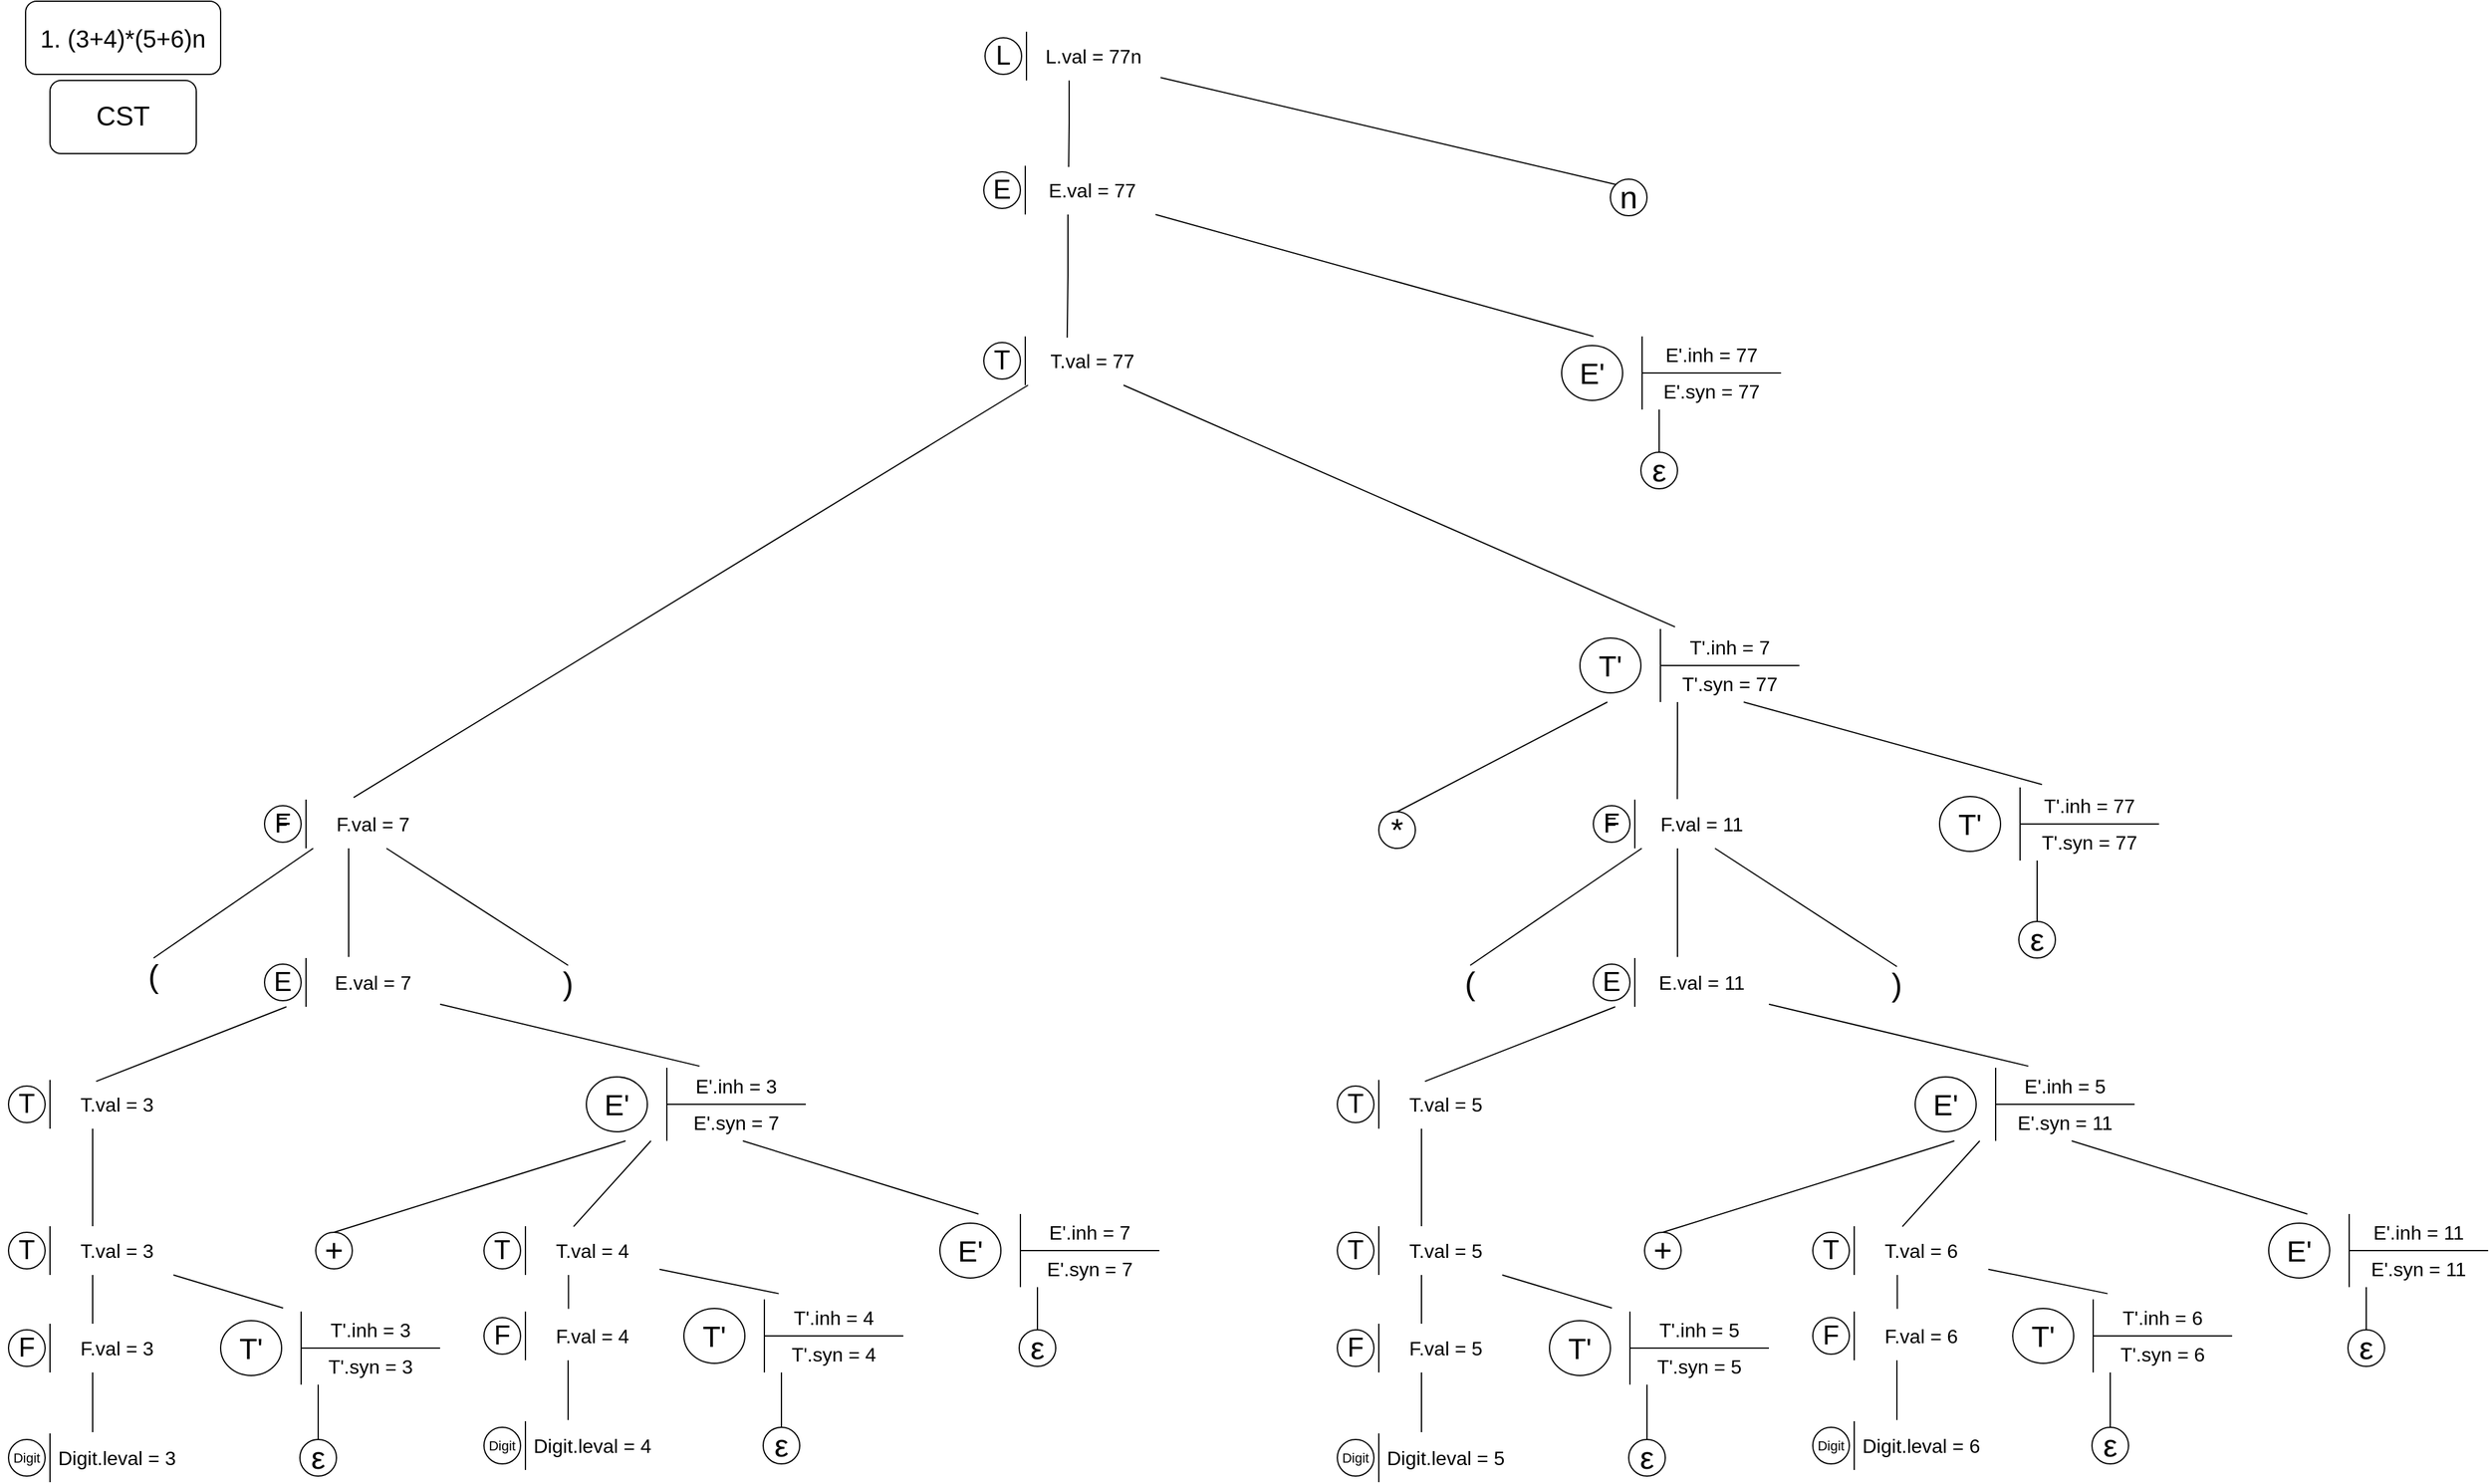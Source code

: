 <mxfile version="23.1.2" type="github">
  <diagram name="Page-1" id="XruOqkSzzyyk4dGT6c7B">
    <mxGraphModel dx="838" dy="438" grid="1" gridSize="10" guides="1" tooltips="1" connect="1" arrows="1" fold="1" page="1" pageScale="1" pageWidth="2200" pageHeight="1300" math="0" shadow="0">
      <root>
        <mxCell id="0" />
        <mxCell id="1" parent="0" />
        <mxCell id="MOY61636h__48xmjPN0A-48" value="" style="group;pointerEvents=1;strokeColor=none;align=center;verticalAlign=middle;fontFamily=Helvetica;fontSize=16;fontColor=default;fillColor=none;html=1;" parent="1" vertex="1" connectable="0">
          <mxGeometry x="70.0" y="1230" width="150" height="40" as="geometry" />
        </mxCell>
        <mxCell id="MOY61636h__48xmjPN0A-49" value="" style="shape=table;startSize=0;container=1;collapsible=0;childLayout=tableLayout;fontSize=16;strokeColor=default;align=center;verticalAlign=middle;fontFamily=Helvetica;fontColor=default;fillColor=default;html=1;rowLines=0;columnLines=1;swimlaneBody=1;swimlaneHead=1;horizontal=1;top=0;bottom=0;left=0;right=0;pointerEvents=1;" parent="MOY61636h__48xmjPN0A-48" vertex="1">
          <mxGeometry width="150" height="40" as="geometry" />
        </mxCell>
        <mxCell id="MOY61636h__48xmjPN0A-50" value="" style="shape=tableRow;horizontal=0;startSize=0;swimlaneHead=0;swimlaneBody=0;strokeColor=inherit;top=0;left=0;bottom=0;right=0;collapsible=0;dropTarget=0;fillColor=none;points=[[0,0.5],[1,0.5]];portConstraint=eastwest;fontSize=16;align=center;verticalAlign=middle;fontFamily=Helvetica;fontColor=default;html=1;pointerEvents=1;" parent="MOY61636h__48xmjPN0A-49" vertex="1">
          <mxGeometry width="150" height="40" as="geometry" />
        </mxCell>
        <mxCell id="MOY61636h__48xmjPN0A-51" value="" style="shape=partialRectangle;html=1;whiteSpace=wrap;connectable=0;strokeColor=inherit;overflow=hidden;fillColor=none;top=0;left=0;bottom=0;right=0;pointerEvents=1;fontSize=16;align=center;verticalAlign=middle;fontFamily=Helvetica;fontColor=default;" parent="MOY61636h__48xmjPN0A-50" vertex="1">
          <mxGeometry width="40" height="40" as="geometry">
            <mxRectangle width="40" height="40" as="alternateBounds" />
          </mxGeometry>
        </mxCell>
        <mxCell id="MOY61636h__48xmjPN0A-52" value="Digit.leval = 3" style="shape=partialRectangle;html=1;whiteSpace=wrap;connectable=0;strokeColor=inherit;overflow=hidden;fillColor=none;top=0;left=0;bottom=0;right=0;pointerEvents=1;fontSize=16;align=center;verticalAlign=middle;fontFamily=Helvetica;fontColor=default;" parent="MOY61636h__48xmjPN0A-50" vertex="1">
          <mxGeometry x="40" width="110" height="40" as="geometry">
            <mxRectangle width="110" height="40" as="alternateBounds" />
          </mxGeometry>
        </mxCell>
        <mxCell id="MOY61636h__48xmjPN0A-53" value="Digit" style="ellipse;whiteSpace=wrap;html=1;fontSize=11;pointerEvents=1;strokeColor=default;align=center;verticalAlign=middle;fontFamily=Helvetica;fontColor=default;fillColor=none;" parent="MOY61636h__48xmjPN0A-48" vertex="1">
          <mxGeometry x="6" y="5" width="30" height="30" as="geometry" />
        </mxCell>
        <mxCell id="MOY61636h__48xmjPN0A-55" value="F" style="group;pointerEvents=1;strokeColor=none;align=center;verticalAlign=middle;fontFamily=Helvetica;fontSize=16;fontColor=default;fillColor=none;html=1;" parent="1" vertex="1" connectable="0">
          <mxGeometry x="70.0" y="1140" width="150" height="40" as="geometry" />
        </mxCell>
        <mxCell id="MOY61636h__48xmjPN0A-56" value="" style="shape=table;startSize=0;container=1;collapsible=0;childLayout=tableLayout;fontSize=16;strokeColor=default;align=center;verticalAlign=middle;fontFamily=Helvetica;fontColor=default;fillColor=default;html=1;rowLines=0;columnLines=1;swimlaneBody=1;swimlaneHead=1;horizontal=1;top=0;bottom=0;left=0;right=0;pointerEvents=1;" parent="MOY61636h__48xmjPN0A-55" vertex="1">
          <mxGeometry width="150" height="40" as="geometry" />
        </mxCell>
        <mxCell id="MOY61636h__48xmjPN0A-57" value="" style="shape=tableRow;horizontal=0;startSize=0;swimlaneHead=0;swimlaneBody=0;strokeColor=inherit;top=0;left=0;bottom=0;right=0;collapsible=0;dropTarget=0;fillColor=none;points=[[0,0.5],[1,0.5]];portConstraint=eastwest;fontSize=16;align=center;verticalAlign=middle;fontFamily=Helvetica;fontColor=default;html=1;pointerEvents=1;" parent="MOY61636h__48xmjPN0A-56" vertex="1">
          <mxGeometry width="150" height="40" as="geometry" />
        </mxCell>
        <mxCell id="MOY61636h__48xmjPN0A-58" value="" style="shape=partialRectangle;html=1;whiteSpace=wrap;connectable=0;strokeColor=inherit;overflow=hidden;fillColor=none;top=0;left=0;bottom=0;right=0;pointerEvents=1;fontSize=16;align=center;verticalAlign=middle;fontFamily=Helvetica;fontColor=default;" parent="MOY61636h__48xmjPN0A-57" vertex="1">
          <mxGeometry width="40" height="40" as="geometry">
            <mxRectangle width="40" height="40" as="alternateBounds" />
          </mxGeometry>
        </mxCell>
        <mxCell id="MOY61636h__48xmjPN0A-59" value="F.val = 3" style="shape=partialRectangle;html=1;whiteSpace=wrap;connectable=0;strokeColor=inherit;overflow=hidden;fillColor=none;top=0;left=0;bottom=0;right=0;pointerEvents=1;fontSize=16;align=center;verticalAlign=middle;fontFamily=Helvetica;fontColor=default;" parent="MOY61636h__48xmjPN0A-57" vertex="1">
          <mxGeometry x="40" width="110" height="40" as="geometry">
            <mxRectangle width="110" height="40" as="alternateBounds" />
          </mxGeometry>
        </mxCell>
        <mxCell id="MOY61636h__48xmjPN0A-60" value="F" style="ellipse;whiteSpace=wrap;html=1;fontSize=22;pointerEvents=1;strokeColor=default;align=center;verticalAlign=middle;fontFamily=Helvetica;fontColor=default;fillColor=none;" parent="MOY61636h__48xmjPN0A-55" vertex="1">
          <mxGeometry x="6" y="5" width="30" height="30" as="geometry" />
        </mxCell>
        <mxCell id="MOY61636h__48xmjPN0A-61" value="" style="group" parent="1" vertex="1" connectable="0">
          <mxGeometry x="230" y="1130" width="200" height="60" as="geometry" />
        </mxCell>
        <mxCell id="MOY61636h__48xmjPN0A-62" value="" style="shape=table;startSize=0;container=1;collapsible=0;childLayout=tableLayout;fontSize=16;strokeColor=default;rowLines=1;swimlaneBody=1;top=0;bottom=0;left=0;right=0;" parent="MOY61636h__48xmjPN0A-61" vertex="1">
          <mxGeometry width="200" height="60" as="geometry" />
        </mxCell>
        <mxCell id="MOY61636h__48xmjPN0A-63" value="" style="shape=tableRow;horizontal=0;startSize=0;swimlaneHead=0;swimlaneBody=0;strokeColor=inherit;top=0;left=0;bottom=0;right=0;collapsible=0;dropTarget=0;fillColor=none;points=[[0,0.5],[1,0.5]];portConstraint=eastwest;fontSize=16;" parent="MOY61636h__48xmjPN0A-62" vertex="1">
          <mxGeometry width="200" height="30" as="geometry" />
        </mxCell>
        <mxCell id="MOY61636h__48xmjPN0A-64" value="" style="shape=partialRectangle;html=1;whiteSpace=wrap;connectable=0;strokeColor=inherit;overflow=hidden;fillColor=none;top=0;left=0;bottom=0;right=0;pointerEvents=1;fontSize=16;rowspan=2;colspan=2;" parent="MOY61636h__48xmjPN0A-63" vertex="1">
          <mxGeometry width="86" height="60" as="geometry">
            <mxRectangle width="66" height="30" as="alternateBounds" />
          </mxGeometry>
        </mxCell>
        <mxCell id="MOY61636h__48xmjPN0A-65" value="" style="shape=partialRectangle;html=1;whiteSpace=wrap;connectable=0;strokeColor=inherit;overflow=hidden;fillColor=none;top=0;left=0;bottom=0;right=0;pointerEvents=1;fontSize=16;" parent="MOY61636h__48xmjPN0A-63" vertex="1" visible="0">
          <mxGeometry x="66" width="20" height="30" as="geometry">
            <mxRectangle width="20" height="30" as="alternateBounds" />
          </mxGeometry>
        </mxCell>
        <mxCell id="MOY61636h__48xmjPN0A-66" value="T&#39;.inh = 3" style="shape=partialRectangle;html=1;whiteSpace=wrap;connectable=0;strokeColor=inherit;overflow=hidden;fillColor=none;top=0;left=0;bottom=0;right=0;pointerEvents=1;fontSize=16;" parent="MOY61636h__48xmjPN0A-63" vertex="1">
          <mxGeometry x="86" width="114" height="30" as="geometry">
            <mxRectangle width="114" height="30" as="alternateBounds" />
          </mxGeometry>
        </mxCell>
        <mxCell id="MOY61636h__48xmjPN0A-67" value="" style="shape=tableRow;horizontal=0;startSize=0;swimlaneHead=0;swimlaneBody=0;strokeColor=inherit;top=0;left=0;bottom=0;right=0;collapsible=0;dropTarget=0;fillColor=none;points=[[0,0.5],[1,0.5]];portConstraint=eastwest;fontSize=16;" parent="MOY61636h__48xmjPN0A-62" vertex="1">
          <mxGeometry y="30" width="200" height="30" as="geometry" />
        </mxCell>
        <mxCell id="MOY61636h__48xmjPN0A-68" value="" style="shape=partialRectangle;html=1;whiteSpace=wrap;connectable=0;strokeColor=inherit;overflow=hidden;fillColor=none;top=0;left=0;bottom=0;right=0;pointerEvents=1;fontSize=16;" parent="MOY61636h__48xmjPN0A-67" vertex="1" visible="0">
          <mxGeometry width="66" height="30" as="geometry">
            <mxRectangle width="66" height="30" as="alternateBounds" />
          </mxGeometry>
        </mxCell>
        <mxCell id="MOY61636h__48xmjPN0A-69" value="" style="shape=partialRectangle;html=1;whiteSpace=wrap;connectable=0;strokeColor=inherit;overflow=hidden;fillColor=none;top=0;left=0;bottom=0;right=0;pointerEvents=1;fontSize=16;" parent="MOY61636h__48xmjPN0A-67" vertex="1" visible="0">
          <mxGeometry x="66" width="20" height="30" as="geometry">
            <mxRectangle width="20" height="30" as="alternateBounds" />
          </mxGeometry>
        </mxCell>
        <mxCell id="MOY61636h__48xmjPN0A-70" value="T&#39;.syn = 3" style="shape=partialRectangle;html=1;whiteSpace=wrap;connectable=0;strokeColor=inherit;overflow=hidden;fillColor=none;top=0;left=0;bottom=0;right=0;pointerEvents=1;fontSize=16;" parent="MOY61636h__48xmjPN0A-67" vertex="1">
          <mxGeometry x="86" width="114" height="30" as="geometry">
            <mxRectangle width="114" height="30" as="alternateBounds" />
          </mxGeometry>
        </mxCell>
        <mxCell id="MOY61636h__48xmjPN0A-71" value="&lt;font style=&quot;font-size: 24px;&quot;&gt;T&#39;&lt;/font&gt;" style="ellipse;whiteSpace=wrap;html=1;fontSize=26;pointerEvents=1;strokeColor=default;align=center;verticalAlign=middle;fontFamily=Helvetica;fontColor=default;fillColor=none;" parent="MOY61636h__48xmjPN0A-61" vertex="1">
          <mxGeometry x="20" y="7.5" width="50" height="45" as="geometry" />
        </mxCell>
        <mxCell id="MOY61636h__48xmjPN0A-78" value="ε" style="ellipse;whiteSpace=wrap;html=1;fontSize=26;pointerEvents=1;strokeColor=inherit;align=center;verticalAlign=middle;fontFamily=Helvetica;fontColor=default;fillColor=none;" parent="1" vertex="1">
          <mxGeometry x="315.0" y="1235" width="30" height="30" as="geometry" />
        </mxCell>
        <mxCell id="MOY61636h__48xmjPN0A-79" style="edgeStyle=orthogonalEdgeStyle;rounded=0;orthogonalLoop=1;jettySize=auto;html=1;entryX=0.5;entryY=0;entryDx=0;entryDy=0;endArrow=none;endFill=0;" parent="1" source="MOY61636h__48xmjPN0A-62" target="MOY61636h__48xmjPN0A-78" edge="1">
          <mxGeometry relative="1" as="geometry" />
        </mxCell>
        <mxCell id="MOY61636h__48xmjPN0A-80" style="edgeStyle=orthogonalEdgeStyle;rounded=0;orthogonalLoop=1;jettySize=auto;html=1;entryX=0.5;entryY=-0.024;entryDx=0;entryDy=0;entryPerimeter=0;endArrow=none;endFill=0;" parent="1" source="MOY61636h__48xmjPN0A-56" target="MOY61636h__48xmjPN0A-50" edge="1">
          <mxGeometry relative="1" as="geometry">
            <mxPoint x="145" y="1220" as="targetPoint" />
          </mxGeometry>
        </mxCell>
        <mxCell id="MOY61636h__48xmjPN0A-81" value="" style="group;pointerEvents=1;strokeColor=none;align=center;verticalAlign=middle;fontFamily=Helvetica;fontSize=16;fontColor=default;fillColor=none;html=1;" parent="1" vertex="1" connectable="0">
          <mxGeometry x="70.0" y="1060" width="150" height="40" as="geometry" />
        </mxCell>
        <mxCell id="MOY61636h__48xmjPN0A-82" value="" style="shape=table;startSize=0;container=1;collapsible=0;childLayout=tableLayout;fontSize=16;strokeColor=default;align=center;verticalAlign=middle;fontFamily=Helvetica;fontColor=default;fillColor=default;html=1;rowLines=0;columnLines=1;swimlaneBody=1;swimlaneHead=1;horizontal=1;top=0;bottom=0;left=0;right=0;pointerEvents=1;" parent="MOY61636h__48xmjPN0A-81" vertex="1">
          <mxGeometry width="150" height="40" as="geometry" />
        </mxCell>
        <mxCell id="MOY61636h__48xmjPN0A-83" value="" style="shape=tableRow;horizontal=0;startSize=0;swimlaneHead=0;swimlaneBody=0;strokeColor=inherit;top=0;left=0;bottom=0;right=0;collapsible=0;dropTarget=0;fillColor=none;points=[[0,0.5],[1,0.5]];portConstraint=eastwest;fontSize=16;align=center;verticalAlign=middle;fontFamily=Helvetica;fontColor=default;html=1;pointerEvents=1;" parent="MOY61636h__48xmjPN0A-82" vertex="1">
          <mxGeometry width="150" height="40" as="geometry" />
        </mxCell>
        <mxCell id="MOY61636h__48xmjPN0A-84" value="" style="shape=partialRectangle;html=1;whiteSpace=wrap;connectable=0;strokeColor=inherit;overflow=hidden;fillColor=none;top=0;left=0;bottom=0;right=0;pointerEvents=1;fontSize=16;align=center;verticalAlign=middle;fontFamily=Helvetica;fontColor=default;" parent="MOY61636h__48xmjPN0A-83" vertex="1">
          <mxGeometry width="40" height="40" as="geometry">
            <mxRectangle width="40" height="40" as="alternateBounds" />
          </mxGeometry>
        </mxCell>
        <mxCell id="MOY61636h__48xmjPN0A-85" value="T.val = 3" style="shape=partialRectangle;html=1;whiteSpace=wrap;connectable=0;strokeColor=inherit;overflow=hidden;fillColor=none;top=0;left=0;bottom=0;right=0;pointerEvents=1;fontSize=16;align=center;verticalAlign=middle;fontFamily=Helvetica;fontColor=default;" parent="MOY61636h__48xmjPN0A-83" vertex="1">
          <mxGeometry x="40" width="110" height="40" as="geometry">
            <mxRectangle width="110" height="40" as="alternateBounds" />
          </mxGeometry>
        </mxCell>
        <mxCell id="MOY61636h__48xmjPN0A-86" value="T" style="ellipse;whiteSpace=wrap;html=1;fontSize=22;pointerEvents=1;strokeColor=default;align=center;verticalAlign=middle;fontFamily=Helvetica;fontColor=default;fillColor=none;" parent="MOY61636h__48xmjPN0A-81" vertex="1">
          <mxGeometry x="6" y="5" width="30" height="30" as="geometry" />
        </mxCell>
        <mxCell id="MOY61636h__48xmjPN0A-94" value="+" style="ellipse;whiteSpace=wrap;html=1;fontSize=26;pointerEvents=1;strokeColor=inherit;align=center;verticalAlign=middle;fontFamily=Helvetica;fontColor=default;fillColor=none;" parent="1" vertex="1">
          <mxGeometry x="328.0" y="1065" width="30" height="30" as="geometry" />
        </mxCell>
        <mxCell id="MOY61636h__48xmjPN0A-95" value="" style="group" parent="1" vertex="1" connectable="0">
          <mxGeometry x="530" y="930" width="200" height="60" as="geometry" />
        </mxCell>
        <mxCell id="MOY61636h__48xmjPN0A-96" value="" style="shape=table;startSize=0;container=1;collapsible=0;childLayout=tableLayout;fontSize=16;strokeColor=default;rowLines=1;swimlaneBody=1;top=0;bottom=0;left=0;right=0;" parent="MOY61636h__48xmjPN0A-95" vertex="1">
          <mxGeometry width="200" height="60" as="geometry" />
        </mxCell>
        <mxCell id="MOY61636h__48xmjPN0A-97" value="" style="shape=tableRow;horizontal=0;startSize=0;swimlaneHead=0;swimlaneBody=0;strokeColor=inherit;top=0;left=0;bottom=0;right=0;collapsible=0;dropTarget=0;fillColor=none;points=[[0,0.5],[1,0.5]];portConstraint=eastwest;fontSize=16;" parent="MOY61636h__48xmjPN0A-96" vertex="1">
          <mxGeometry width="200" height="30" as="geometry" />
        </mxCell>
        <mxCell id="MOY61636h__48xmjPN0A-98" value="" style="shape=partialRectangle;html=1;whiteSpace=wrap;connectable=0;strokeColor=inherit;overflow=hidden;fillColor=none;top=0;left=0;bottom=0;right=0;pointerEvents=1;fontSize=16;rowspan=2;colspan=2;" parent="MOY61636h__48xmjPN0A-97" vertex="1">
          <mxGeometry width="86" height="60" as="geometry">
            <mxRectangle width="66" height="30" as="alternateBounds" />
          </mxGeometry>
        </mxCell>
        <mxCell id="MOY61636h__48xmjPN0A-99" value="" style="shape=partialRectangle;html=1;whiteSpace=wrap;connectable=0;strokeColor=inherit;overflow=hidden;fillColor=none;top=0;left=0;bottom=0;right=0;pointerEvents=1;fontSize=16;" parent="MOY61636h__48xmjPN0A-97" vertex="1" visible="0">
          <mxGeometry x="66" width="20" height="30" as="geometry">
            <mxRectangle width="20" height="30" as="alternateBounds" />
          </mxGeometry>
        </mxCell>
        <mxCell id="MOY61636h__48xmjPN0A-100" value="E&#39;.inh = 3" style="shape=partialRectangle;html=1;whiteSpace=wrap;connectable=0;strokeColor=inherit;overflow=hidden;fillColor=none;top=0;left=0;bottom=0;right=0;pointerEvents=1;fontSize=16;" parent="MOY61636h__48xmjPN0A-97" vertex="1">
          <mxGeometry x="86" width="114" height="30" as="geometry">
            <mxRectangle width="114" height="30" as="alternateBounds" />
          </mxGeometry>
        </mxCell>
        <mxCell id="MOY61636h__48xmjPN0A-101" value="" style="shape=tableRow;horizontal=0;startSize=0;swimlaneHead=0;swimlaneBody=0;strokeColor=inherit;top=0;left=0;bottom=0;right=0;collapsible=0;dropTarget=0;fillColor=none;points=[[0,0.5],[1,0.5]];portConstraint=eastwest;fontSize=16;" parent="MOY61636h__48xmjPN0A-96" vertex="1">
          <mxGeometry y="30" width="200" height="30" as="geometry" />
        </mxCell>
        <mxCell id="MOY61636h__48xmjPN0A-102" value="" style="shape=partialRectangle;html=1;whiteSpace=wrap;connectable=0;strokeColor=inherit;overflow=hidden;fillColor=none;top=0;left=0;bottom=0;right=0;pointerEvents=1;fontSize=16;" parent="MOY61636h__48xmjPN0A-101" vertex="1" visible="0">
          <mxGeometry width="66" height="30" as="geometry">
            <mxRectangle width="66" height="30" as="alternateBounds" />
          </mxGeometry>
        </mxCell>
        <mxCell id="MOY61636h__48xmjPN0A-103" value="" style="shape=partialRectangle;html=1;whiteSpace=wrap;connectable=0;strokeColor=inherit;overflow=hidden;fillColor=none;top=0;left=0;bottom=0;right=0;pointerEvents=1;fontSize=16;" parent="MOY61636h__48xmjPN0A-101" vertex="1" visible="0">
          <mxGeometry x="66" width="20" height="30" as="geometry">
            <mxRectangle width="20" height="30" as="alternateBounds" />
          </mxGeometry>
        </mxCell>
        <mxCell id="MOY61636h__48xmjPN0A-104" value="E&#39;.syn = 7" style="shape=partialRectangle;html=1;whiteSpace=wrap;connectable=0;strokeColor=inherit;overflow=hidden;fillColor=none;top=0;left=0;bottom=0;right=0;pointerEvents=1;fontSize=16;" parent="MOY61636h__48xmjPN0A-101" vertex="1">
          <mxGeometry x="86" width="114" height="30" as="geometry">
            <mxRectangle width="114" height="30" as="alternateBounds" />
          </mxGeometry>
        </mxCell>
        <mxCell id="MOY61636h__48xmjPN0A-105" value="&lt;font style=&quot;font-size: 24px;&quot;&gt;E&#39;&lt;/font&gt;" style="ellipse;whiteSpace=wrap;html=1;fontSize=26;pointerEvents=1;strokeColor=default;align=center;verticalAlign=middle;fontFamily=Helvetica;fontColor=default;fillColor=none;" parent="MOY61636h__48xmjPN0A-95" vertex="1">
          <mxGeometry x="20" y="7.5" width="50" height="45" as="geometry" />
        </mxCell>
        <mxCell id="MOY61636h__48xmjPN0A-106" value="" style="group;pointerEvents=1;strokeColor=none;align=center;verticalAlign=middle;fontFamily=Helvetica;fontSize=16;fontColor=default;fillColor=none;html=1;" parent="1" vertex="1" connectable="0">
          <mxGeometry x="460.0" y="1060" width="150" height="40" as="geometry" />
        </mxCell>
        <mxCell id="MOY61636h__48xmjPN0A-107" value="" style="shape=table;startSize=0;container=1;collapsible=0;childLayout=tableLayout;fontSize=16;strokeColor=default;align=center;verticalAlign=middle;fontFamily=Helvetica;fontColor=default;fillColor=default;html=1;rowLines=0;columnLines=1;swimlaneBody=1;swimlaneHead=1;horizontal=1;top=0;bottom=0;left=0;right=0;pointerEvents=1;" parent="MOY61636h__48xmjPN0A-106" vertex="1">
          <mxGeometry width="150" height="40" as="geometry" />
        </mxCell>
        <mxCell id="MOY61636h__48xmjPN0A-108" value="" style="shape=tableRow;horizontal=0;startSize=0;swimlaneHead=0;swimlaneBody=0;strokeColor=inherit;top=0;left=0;bottom=0;right=0;collapsible=0;dropTarget=0;fillColor=none;points=[[0,0.5],[1,0.5]];portConstraint=eastwest;fontSize=16;align=center;verticalAlign=middle;fontFamily=Helvetica;fontColor=default;html=1;pointerEvents=1;" parent="MOY61636h__48xmjPN0A-107" vertex="1">
          <mxGeometry width="150" height="40" as="geometry" />
        </mxCell>
        <mxCell id="MOY61636h__48xmjPN0A-109" value="" style="shape=partialRectangle;html=1;whiteSpace=wrap;connectable=0;strokeColor=inherit;overflow=hidden;fillColor=none;top=0;left=0;bottom=0;right=0;pointerEvents=1;fontSize=16;align=center;verticalAlign=middle;fontFamily=Helvetica;fontColor=default;" parent="MOY61636h__48xmjPN0A-108" vertex="1">
          <mxGeometry width="40" height="40" as="geometry">
            <mxRectangle width="40" height="40" as="alternateBounds" />
          </mxGeometry>
        </mxCell>
        <mxCell id="MOY61636h__48xmjPN0A-110" value="T.val = 4" style="shape=partialRectangle;html=1;whiteSpace=wrap;connectable=0;strokeColor=inherit;overflow=hidden;fillColor=none;top=0;left=0;bottom=0;right=0;pointerEvents=1;fontSize=16;align=center;verticalAlign=middle;fontFamily=Helvetica;fontColor=default;" parent="MOY61636h__48xmjPN0A-108" vertex="1">
          <mxGeometry x="40" width="110" height="40" as="geometry">
            <mxRectangle width="110" height="40" as="alternateBounds" />
          </mxGeometry>
        </mxCell>
        <mxCell id="MOY61636h__48xmjPN0A-111" value="T" style="ellipse;whiteSpace=wrap;html=1;fontSize=22;pointerEvents=1;strokeColor=default;align=center;verticalAlign=middle;fontFamily=Helvetica;fontColor=default;fillColor=none;" parent="MOY61636h__48xmjPN0A-106" vertex="1">
          <mxGeometry x="6" y="5" width="30" height="30" as="geometry" />
        </mxCell>
        <mxCell id="MOY61636h__48xmjPN0A-112" value="" style="group;pointerEvents=1;strokeColor=none;align=center;verticalAlign=middle;fontFamily=Helvetica;fontSize=16;fontColor=default;fillColor=none;html=1;" parent="1" vertex="1" connectable="0">
          <mxGeometry x="70.0" y="940" width="150" height="40" as="geometry" />
        </mxCell>
        <mxCell id="MOY61636h__48xmjPN0A-113" value="" style="shape=table;startSize=0;container=1;collapsible=0;childLayout=tableLayout;fontSize=16;strokeColor=default;align=center;verticalAlign=middle;fontFamily=Helvetica;fontColor=default;fillColor=default;html=1;rowLines=0;columnLines=1;swimlaneBody=1;swimlaneHead=1;horizontal=1;top=0;bottom=0;left=0;right=0;pointerEvents=1;" parent="MOY61636h__48xmjPN0A-112" vertex="1">
          <mxGeometry width="150" height="40" as="geometry" />
        </mxCell>
        <mxCell id="MOY61636h__48xmjPN0A-114" value="" style="shape=tableRow;horizontal=0;startSize=0;swimlaneHead=0;swimlaneBody=0;strokeColor=inherit;top=0;left=0;bottom=0;right=0;collapsible=0;dropTarget=0;fillColor=none;points=[[0,0.5],[1,0.5]];portConstraint=eastwest;fontSize=16;align=center;verticalAlign=middle;fontFamily=Helvetica;fontColor=default;html=1;pointerEvents=1;" parent="MOY61636h__48xmjPN0A-113" vertex="1">
          <mxGeometry width="150" height="40" as="geometry" />
        </mxCell>
        <mxCell id="MOY61636h__48xmjPN0A-115" value="" style="shape=partialRectangle;html=1;whiteSpace=wrap;connectable=0;strokeColor=inherit;overflow=hidden;fillColor=none;top=0;left=0;bottom=0;right=0;pointerEvents=1;fontSize=16;align=center;verticalAlign=middle;fontFamily=Helvetica;fontColor=default;" parent="MOY61636h__48xmjPN0A-114" vertex="1">
          <mxGeometry width="40" height="40" as="geometry">
            <mxRectangle width="40" height="40" as="alternateBounds" />
          </mxGeometry>
        </mxCell>
        <mxCell id="MOY61636h__48xmjPN0A-116" value="T.val = 3" style="shape=partialRectangle;html=1;whiteSpace=wrap;connectable=0;strokeColor=inherit;overflow=hidden;fillColor=none;top=0;left=0;bottom=0;right=0;pointerEvents=1;fontSize=16;align=center;verticalAlign=middle;fontFamily=Helvetica;fontColor=default;" parent="MOY61636h__48xmjPN0A-114" vertex="1">
          <mxGeometry x="40" width="110" height="40" as="geometry">
            <mxRectangle width="110" height="40" as="alternateBounds" />
          </mxGeometry>
        </mxCell>
        <mxCell id="MOY61636h__48xmjPN0A-117" value="T" style="ellipse;whiteSpace=wrap;html=1;fontSize=22;pointerEvents=1;strokeColor=default;align=center;verticalAlign=middle;fontFamily=Helvetica;fontColor=default;fillColor=none;" parent="MOY61636h__48xmjPN0A-112" vertex="1">
          <mxGeometry x="6" y="5" width="30" height="30" as="geometry" />
        </mxCell>
        <mxCell id="MOY61636h__48xmjPN0A-124" value="" style="group;pointerEvents=1;strokeColor=none;align=center;verticalAlign=middle;fontFamily=Helvetica;fontSize=16;fontColor=default;fillColor=none;html=1;" parent="1" vertex="1" connectable="0">
          <mxGeometry x="460.0" y="1220" width="150" height="40" as="geometry" />
        </mxCell>
        <mxCell id="MOY61636h__48xmjPN0A-125" value="" style="shape=table;startSize=0;container=1;collapsible=0;childLayout=tableLayout;fontSize=16;strokeColor=default;align=center;verticalAlign=middle;fontFamily=Helvetica;fontColor=default;fillColor=default;html=1;rowLines=0;columnLines=1;swimlaneBody=1;swimlaneHead=1;horizontal=1;top=0;bottom=0;left=0;right=0;pointerEvents=1;" parent="MOY61636h__48xmjPN0A-124" vertex="1">
          <mxGeometry width="150" height="40" as="geometry" />
        </mxCell>
        <mxCell id="MOY61636h__48xmjPN0A-126" value="" style="shape=tableRow;horizontal=0;startSize=0;swimlaneHead=0;swimlaneBody=0;strokeColor=inherit;top=0;left=0;bottom=0;right=0;collapsible=0;dropTarget=0;fillColor=none;points=[[0,0.5],[1,0.5]];portConstraint=eastwest;fontSize=16;align=center;verticalAlign=middle;fontFamily=Helvetica;fontColor=default;html=1;pointerEvents=1;" parent="MOY61636h__48xmjPN0A-125" vertex="1">
          <mxGeometry width="150" height="40" as="geometry" />
        </mxCell>
        <mxCell id="MOY61636h__48xmjPN0A-127" value="" style="shape=partialRectangle;html=1;whiteSpace=wrap;connectable=0;strokeColor=inherit;overflow=hidden;fillColor=none;top=0;left=0;bottom=0;right=0;pointerEvents=1;fontSize=16;align=center;verticalAlign=middle;fontFamily=Helvetica;fontColor=default;" parent="MOY61636h__48xmjPN0A-126" vertex="1">
          <mxGeometry width="40" height="40" as="geometry">
            <mxRectangle width="40" height="40" as="alternateBounds" />
          </mxGeometry>
        </mxCell>
        <mxCell id="MOY61636h__48xmjPN0A-128" value="Digit.leval = 4" style="shape=partialRectangle;html=1;whiteSpace=wrap;connectable=0;strokeColor=inherit;overflow=hidden;fillColor=none;top=0;left=0;bottom=0;right=0;pointerEvents=1;fontSize=16;align=center;verticalAlign=middle;fontFamily=Helvetica;fontColor=default;" parent="MOY61636h__48xmjPN0A-126" vertex="1">
          <mxGeometry x="40" width="110" height="40" as="geometry">
            <mxRectangle width="110" height="40" as="alternateBounds" />
          </mxGeometry>
        </mxCell>
        <mxCell id="MOY61636h__48xmjPN0A-129" value="Digit" style="ellipse;whiteSpace=wrap;html=1;fontSize=11;pointerEvents=1;strokeColor=default;align=center;verticalAlign=middle;fontFamily=Helvetica;fontColor=default;fillColor=none;" parent="MOY61636h__48xmjPN0A-124" vertex="1">
          <mxGeometry x="6" y="5" width="30" height="30" as="geometry" />
        </mxCell>
        <mxCell id="MOY61636h__48xmjPN0A-130" value="F" style="group;pointerEvents=1;strokeColor=none;align=center;verticalAlign=middle;fontFamily=Helvetica;fontSize=16;fontColor=default;fillColor=none;html=1;" parent="1" vertex="1" connectable="0">
          <mxGeometry x="460.0" y="1130" width="150" height="40" as="geometry" />
        </mxCell>
        <mxCell id="MOY61636h__48xmjPN0A-131" value="" style="shape=table;startSize=0;container=1;collapsible=0;childLayout=tableLayout;fontSize=16;strokeColor=default;align=center;verticalAlign=middle;fontFamily=Helvetica;fontColor=default;fillColor=default;html=1;rowLines=0;columnLines=1;swimlaneBody=1;swimlaneHead=1;horizontal=1;top=0;bottom=0;left=0;right=0;pointerEvents=1;" parent="MOY61636h__48xmjPN0A-130" vertex="1">
          <mxGeometry width="150" height="40" as="geometry" />
        </mxCell>
        <mxCell id="MOY61636h__48xmjPN0A-132" value="" style="shape=tableRow;horizontal=0;startSize=0;swimlaneHead=0;swimlaneBody=0;strokeColor=inherit;top=0;left=0;bottom=0;right=0;collapsible=0;dropTarget=0;fillColor=none;points=[[0,0.5],[1,0.5]];portConstraint=eastwest;fontSize=16;align=center;verticalAlign=middle;fontFamily=Helvetica;fontColor=default;html=1;pointerEvents=1;" parent="MOY61636h__48xmjPN0A-131" vertex="1">
          <mxGeometry width="150" height="40" as="geometry" />
        </mxCell>
        <mxCell id="MOY61636h__48xmjPN0A-133" value="" style="shape=partialRectangle;html=1;whiteSpace=wrap;connectable=0;strokeColor=inherit;overflow=hidden;fillColor=none;top=0;left=0;bottom=0;right=0;pointerEvents=1;fontSize=16;align=center;verticalAlign=middle;fontFamily=Helvetica;fontColor=default;" parent="MOY61636h__48xmjPN0A-132" vertex="1">
          <mxGeometry width="40" height="40" as="geometry">
            <mxRectangle width="40" height="40" as="alternateBounds" />
          </mxGeometry>
        </mxCell>
        <mxCell id="MOY61636h__48xmjPN0A-134" value="F.val = 4" style="shape=partialRectangle;html=1;whiteSpace=wrap;connectable=0;strokeColor=inherit;overflow=hidden;fillColor=none;top=0;left=0;bottom=0;right=0;pointerEvents=1;fontSize=16;align=center;verticalAlign=middle;fontFamily=Helvetica;fontColor=default;" parent="MOY61636h__48xmjPN0A-132" vertex="1">
          <mxGeometry x="40" width="110" height="40" as="geometry">
            <mxRectangle width="110" height="40" as="alternateBounds" />
          </mxGeometry>
        </mxCell>
        <mxCell id="MOY61636h__48xmjPN0A-135" value="F" style="ellipse;whiteSpace=wrap;html=1;fontSize=22;pointerEvents=1;strokeColor=default;align=center;verticalAlign=middle;fontFamily=Helvetica;fontColor=default;fillColor=none;" parent="MOY61636h__48xmjPN0A-130" vertex="1">
          <mxGeometry x="6" y="5" width="30" height="30" as="geometry" />
        </mxCell>
        <mxCell id="MOY61636h__48xmjPN0A-136" style="edgeStyle=orthogonalEdgeStyle;rounded=0;orthogonalLoop=1;jettySize=auto;html=1;entryX=0.5;entryY=-0.024;entryDx=0;entryDy=0;entryPerimeter=0;endArrow=none;endFill=0;" parent="1" source="MOY61636h__48xmjPN0A-131" target="MOY61636h__48xmjPN0A-126" edge="1">
          <mxGeometry relative="1" as="geometry">
            <mxPoint x="535" y="1210" as="targetPoint" />
          </mxGeometry>
        </mxCell>
        <mxCell id="MOY61636h__48xmjPN0A-137" value="" style="group" parent="1" vertex="1" connectable="0">
          <mxGeometry x="610" y="1120" width="200" height="60" as="geometry" />
        </mxCell>
        <mxCell id="MOY61636h__48xmjPN0A-138" value="" style="shape=table;startSize=0;container=1;collapsible=0;childLayout=tableLayout;fontSize=16;strokeColor=default;rowLines=1;swimlaneBody=1;top=0;bottom=0;left=0;right=0;" parent="MOY61636h__48xmjPN0A-137" vertex="1">
          <mxGeometry width="200" height="60" as="geometry" />
        </mxCell>
        <mxCell id="MOY61636h__48xmjPN0A-139" value="" style="shape=tableRow;horizontal=0;startSize=0;swimlaneHead=0;swimlaneBody=0;strokeColor=inherit;top=0;left=0;bottom=0;right=0;collapsible=0;dropTarget=0;fillColor=none;points=[[0,0.5],[1,0.5]];portConstraint=eastwest;fontSize=16;" parent="MOY61636h__48xmjPN0A-138" vertex="1">
          <mxGeometry width="200" height="30" as="geometry" />
        </mxCell>
        <mxCell id="MOY61636h__48xmjPN0A-140" value="" style="shape=partialRectangle;html=1;whiteSpace=wrap;connectable=0;strokeColor=inherit;overflow=hidden;fillColor=none;top=0;left=0;bottom=0;right=0;pointerEvents=1;fontSize=16;rowspan=2;colspan=2;" parent="MOY61636h__48xmjPN0A-139" vertex="1">
          <mxGeometry width="86" height="60" as="geometry">
            <mxRectangle width="66" height="30" as="alternateBounds" />
          </mxGeometry>
        </mxCell>
        <mxCell id="MOY61636h__48xmjPN0A-141" value="" style="shape=partialRectangle;html=1;whiteSpace=wrap;connectable=0;strokeColor=inherit;overflow=hidden;fillColor=none;top=0;left=0;bottom=0;right=0;pointerEvents=1;fontSize=16;" parent="MOY61636h__48xmjPN0A-139" vertex="1" visible="0">
          <mxGeometry x="66" width="20" height="30" as="geometry">
            <mxRectangle width="20" height="30" as="alternateBounds" />
          </mxGeometry>
        </mxCell>
        <mxCell id="MOY61636h__48xmjPN0A-142" value="T&#39;.inh = 4" style="shape=partialRectangle;html=1;whiteSpace=wrap;connectable=0;strokeColor=inherit;overflow=hidden;fillColor=none;top=0;left=0;bottom=0;right=0;pointerEvents=1;fontSize=16;" parent="MOY61636h__48xmjPN0A-139" vertex="1">
          <mxGeometry x="86" width="114" height="30" as="geometry">
            <mxRectangle width="114" height="30" as="alternateBounds" />
          </mxGeometry>
        </mxCell>
        <mxCell id="MOY61636h__48xmjPN0A-143" value="" style="shape=tableRow;horizontal=0;startSize=0;swimlaneHead=0;swimlaneBody=0;strokeColor=inherit;top=0;left=0;bottom=0;right=0;collapsible=0;dropTarget=0;fillColor=none;points=[[0,0.5],[1,0.5]];portConstraint=eastwest;fontSize=16;" parent="MOY61636h__48xmjPN0A-138" vertex="1">
          <mxGeometry y="30" width="200" height="30" as="geometry" />
        </mxCell>
        <mxCell id="MOY61636h__48xmjPN0A-144" value="" style="shape=partialRectangle;html=1;whiteSpace=wrap;connectable=0;strokeColor=inherit;overflow=hidden;fillColor=none;top=0;left=0;bottom=0;right=0;pointerEvents=1;fontSize=16;" parent="MOY61636h__48xmjPN0A-143" vertex="1" visible="0">
          <mxGeometry width="66" height="30" as="geometry">
            <mxRectangle width="66" height="30" as="alternateBounds" />
          </mxGeometry>
        </mxCell>
        <mxCell id="MOY61636h__48xmjPN0A-145" value="" style="shape=partialRectangle;html=1;whiteSpace=wrap;connectable=0;strokeColor=inherit;overflow=hidden;fillColor=none;top=0;left=0;bottom=0;right=0;pointerEvents=1;fontSize=16;" parent="MOY61636h__48xmjPN0A-143" vertex="1" visible="0">
          <mxGeometry x="66" width="20" height="30" as="geometry">
            <mxRectangle width="20" height="30" as="alternateBounds" />
          </mxGeometry>
        </mxCell>
        <mxCell id="MOY61636h__48xmjPN0A-146" value="T&#39;.syn = 4" style="shape=partialRectangle;html=1;whiteSpace=wrap;connectable=0;strokeColor=inherit;overflow=hidden;fillColor=none;top=0;left=0;bottom=0;right=0;pointerEvents=1;fontSize=16;" parent="MOY61636h__48xmjPN0A-143" vertex="1">
          <mxGeometry x="86" width="114" height="30" as="geometry">
            <mxRectangle width="114" height="30" as="alternateBounds" />
          </mxGeometry>
        </mxCell>
        <mxCell id="MOY61636h__48xmjPN0A-147" value="&lt;font style=&quot;font-size: 24px;&quot;&gt;T&#39;&lt;/font&gt;" style="ellipse;whiteSpace=wrap;html=1;fontSize=26;pointerEvents=1;strokeColor=default;align=center;verticalAlign=middle;fontFamily=Helvetica;fontColor=default;fillColor=none;" parent="MOY61636h__48xmjPN0A-137" vertex="1">
          <mxGeometry x="20" y="7.5" width="50" height="45" as="geometry" />
        </mxCell>
        <mxCell id="MOY61636h__48xmjPN0A-148" value="ε" style="ellipse;whiteSpace=wrap;html=1;fontSize=26;pointerEvents=1;strokeColor=inherit;align=center;verticalAlign=middle;fontFamily=Helvetica;fontColor=default;fillColor=none;" parent="1" vertex="1">
          <mxGeometry x="695.0" y="1225" width="30" height="30" as="geometry" />
        </mxCell>
        <mxCell id="MOY61636h__48xmjPN0A-149" style="edgeStyle=orthogonalEdgeStyle;rounded=0;orthogonalLoop=1;jettySize=auto;html=1;entryX=0.5;entryY=0;entryDx=0;entryDy=0;endArrow=none;endFill=0;" parent="1" source="MOY61636h__48xmjPN0A-138" target="MOY61636h__48xmjPN0A-148" edge="1">
          <mxGeometry relative="1" as="geometry" />
        </mxCell>
        <mxCell id="MOY61636h__48xmjPN0A-150" value="" style="group" parent="1" vertex="1" connectable="0">
          <mxGeometry x="820" y="1050" width="200" height="60" as="geometry" />
        </mxCell>
        <mxCell id="MOY61636h__48xmjPN0A-151" value="" style="shape=table;startSize=0;container=1;collapsible=0;childLayout=tableLayout;fontSize=16;strokeColor=default;rowLines=1;swimlaneBody=1;top=0;bottom=0;left=0;right=0;" parent="MOY61636h__48xmjPN0A-150" vertex="1">
          <mxGeometry width="200" height="60" as="geometry" />
        </mxCell>
        <mxCell id="MOY61636h__48xmjPN0A-152" value="" style="shape=tableRow;horizontal=0;startSize=0;swimlaneHead=0;swimlaneBody=0;strokeColor=inherit;top=0;left=0;bottom=0;right=0;collapsible=0;dropTarget=0;fillColor=none;points=[[0,0.5],[1,0.5]];portConstraint=eastwest;fontSize=16;" parent="MOY61636h__48xmjPN0A-151" vertex="1">
          <mxGeometry width="200" height="30" as="geometry" />
        </mxCell>
        <mxCell id="MOY61636h__48xmjPN0A-153" value="" style="shape=partialRectangle;html=1;whiteSpace=wrap;connectable=0;strokeColor=inherit;overflow=hidden;fillColor=none;top=0;left=0;bottom=0;right=0;pointerEvents=1;fontSize=16;rowspan=2;colspan=2;" parent="MOY61636h__48xmjPN0A-152" vertex="1">
          <mxGeometry width="86" height="60" as="geometry">
            <mxRectangle width="66" height="30" as="alternateBounds" />
          </mxGeometry>
        </mxCell>
        <mxCell id="MOY61636h__48xmjPN0A-154" value="" style="shape=partialRectangle;html=1;whiteSpace=wrap;connectable=0;strokeColor=inherit;overflow=hidden;fillColor=none;top=0;left=0;bottom=0;right=0;pointerEvents=1;fontSize=16;" parent="MOY61636h__48xmjPN0A-152" vertex="1" visible="0">
          <mxGeometry x="66" width="20" height="30" as="geometry">
            <mxRectangle width="20" height="30" as="alternateBounds" />
          </mxGeometry>
        </mxCell>
        <mxCell id="MOY61636h__48xmjPN0A-155" value="E&#39;.inh = 7" style="shape=partialRectangle;html=1;whiteSpace=wrap;connectable=0;strokeColor=inherit;overflow=hidden;fillColor=none;top=0;left=0;bottom=0;right=0;pointerEvents=1;fontSize=16;" parent="MOY61636h__48xmjPN0A-152" vertex="1">
          <mxGeometry x="86" width="114" height="30" as="geometry">
            <mxRectangle width="114" height="30" as="alternateBounds" />
          </mxGeometry>
        </mxCell>
        <mxCell id="MOY61636h__48xmjPN0A-156" value="" style="shape=tableRow;horizontal=0;startSize=0;swimlaneHead=0;swimlaneBody=0;strokeColor=inherit;top=0;left=0;bottom=0;right=0;collapsible=0;dropTarget=0;fillColor=none;points=[[0,0.5],[1,0.5]];portConstraint=eastwest;fontSize=16;" parent="MOY61636h__48xmjPN0A-151" vertex="1">
          <mxGeometry y="30" width="200" height="30" as="geometry" />
        </mxCell>
        <mxCell id="MOY61636h__48xmjPN0A-157" value="" style="shape=partialRectangle;html=1;whiteSpace=wrap;connectable=0;strokeColor=inherit;overflow=hidden;fillColor=none;top=0;left=0;bottom=0;right=0;pointerEvents=1;fontSize=16;" parent="MOY61636h__48xmjPN0A-156" vertex="1" visible="0">
          <mxGeometry width="66" height="30" as="geometry">
            <mxRectangle width="66" height="30" as="alternateBounds" />
          </mxGeometry>
        </mxCell>
        <mxCell id="MOY61636h__48xmjPN0A-158" value="" style="shape=partialRectangle;html=1;whiteSpace=wrap;connectable=0;strokeColor=inherit;overflow=hidden;fillColor=none;top=0;left=0;bottom=0;right=0;pointerEvents=1;fontSize=16;" parent="MOY61636h__48xmjPN0A-156" vertex="1" visible="0">
          <mxGeometry x="66" width="20" height="30" as="geometry">
            <mxRectangle width="20" height="30" as="alternateBounds" />
          </mxGeometry>
        </mxCell>
        <mxCell id="MOY61636h__48xmjPN0A-159" value="E&#39;.syn = 7" style="shape=partialRectangle;html=1;whiteSpace=wrap;connectable=0;strokeColor=inherit;overflow=hidden;fillColor=none;top=0;left=0;bottom=0;right=0;pointerEvents=1;fontSize=16;" parent="MOY61636h__48xmjPN0A-156" vertex="1">
          <mxGeometry x="86" width="114" height="30" as="geometry">
            <mxRectangle width="114" height="30" as="alternateBounds" />
          </mxGeometry>
        </mxCell>
        <mxCell id="MOY61636h__48xmjPN0A-160" value="&lt;font style=&quot;font-size: 24px;&quot;&gt;E&#39;&lt;/font&gt;" style="ellipse;whiteSpace=wrap;html=1;fontSize=26;pointerEvents=1;strokeColor=default;align=center;verticalAlign=middle;fontFamily=Helvetica;fontColor=default;fillColor=none;" parent="MOY61636h__48xmjPN0A-150" vertex="1">
          <mxGeometry x="20" y="7.5" width="50" height="45" as="geometry" />
        </mxCell>
        <mxCell id="MOY61636h__48xmjPN0A-161" value="ε" style="ellipse;whiteSpace=wrap;html=1;fontSize=26;pointerEvents=1;strokeColor=inherit;align=center;verticalAlign=middle;fontFamily=Helvetica;fontColor=default;fillColor=none;" parent="1" vertex="1">
          <mxGeometry x="905.0" y="1145" width="30" height="30" as="geometry" />
        </mxCell>
        <mxCell id="MOY61636h__48xmjPN0A-162" style="edgeStyle=orthogonalEdgeStyle;shape=connector;rounded=0;orthogonalLoop=1;jettySize=auto;html=1;entryX=0.5;entryY=0;entryDx=0;entryDy=0;labelBackgroundColor=default;strokeColor=default;align=center;verticalAlign=middle;fontFamily=Helvetica;fontSize=11;fontColor=default;endArrow=none;endFill=0;" parent="1" source="MOY61636h__48xmjPN0A-151" target="MOY61636h__48xmjPN0A-161" edge="1">
          <mxGeometry relative="1" as="geometry" />
        </mxCell>
        <mxCell id="MOY61636h__48xmjPN0A-163" style="shape=connector;rounded=0;orthogonalLoop=1;jettySize=auto;html=1;labelBackgroundColor=default;strokeColor=default;align=center;verticalAlign=middle;fontFamily=Helvetica;fontSize=11;fontColor=default;endArrow=none;endFill=0;" parent="1" source="MOY61636h__48xmjPN0A-101" target="MOY61636h__48xmjPN0A-152" edge="1">
          <mxGeometry relative="1" as="geometry" />
        </mxCell>
        <mxCell id="MOY61636h__48xmjPN0A-164" style="shape=connector;rounded=0;orthogonalLoop=1;jettySize=auto;html=1;entryX=0.5;entryY=0;entryDx=0;entryDy=0;labelBackgroundColor=default;strokeColor=default;align=center;verticalAlign=middle;fontFamily=Helvetica;fontSize=11;fontColor=default;endArrow=none;endFill=0;" parent="1" source="MOY61636h__48xmjPN0A-101" target="MOY61636h__48xmjPN0A-94" edge="1">
          <mxGeometry relative="1" as="geometry" />
        </mxCell>
        <mxCell id="MOY61636h__48xmjPN0A-165" style="shape=connector;rounded=0;orthogonalLoop=1;jettySize=auto;html=1;entryX=0.53;entryY=0.008;entryDx=0;entryDy=0;entryPerimeter=0;labelBackgroundColor=default;strokeColor=default;align=center;verticalAlign=middle;fontFamily=Helvetica;fontSize=11;fontColor=default;endArrow=none;endFill=0;" parent="1" source="MOY61636h__48xmjPN0A-96" target="MOY61636h__48xmjPN0A-108" edge="1">
          <mxGeometry relative="1" as="geometry" />
        </mxCell>
        <mxCell id="MOY61636h__48xmjPN0A-166" style="shape=connector;rounded=0;orthogonalLoop=1;jettySize=auto;html=1;entryX=0.489;entryY=-0.156;entryDx=0;entryDy=0;entryPerimeter=0;labelBackgroundColor=default;strokeColor=default;align=center;verticalAlign=middle;fontFamily=Helvetica;fontSize=11;fontColor=default;endArrow=none;endFill=0;" parent="1" source="MOY61636h__48xmjPN0A-108" target="MOY61636h__48xmjPN0A-139" edge="1">
          <mxGeometry relative="1" as="geometry" />
        </mxCell>
        <mxCell id="MOY61636h__48xmjPN0A-167" style="edgeStyle=orthogonalEdgeStyle;shape=connector;rounded=0;orthogonalLoop=1;jettySize=auto;html=1;entryX=0.502;entryY=-0.054;entryDx=0;entryDy=0;entryPerimeter=0;labelBackgroundColor=default;strokeColor=default;align=center;verticalAlign=middle;fontFamily=Helvetica;fontSize=11;fontColor=default;endArrow=none;endFill=0;" parent="1" source="MOY61636h__48xmjPN0A-107" target="MOY61636h__48xmjPN0A-132" edge="1">
          <mxGeometry relative="1" as="geometry">
            <Array as="points">
              <mxPoint x="535" y="1128" />
            </Array>
          </mxGeometry>
        </mxCell>
        <mxCell id="MOY61636h__48xmjPN0A-168" style="shape=connector;rounded=0;orthogonalLoop=1;jettySize=auto;html=1;entryX=0.356;entryY=-0.095;entryDx=0;entryDy=0;entryPerimeter=0;labelBackgroundColor=default;strokeColor=default;align=center;verticalAlign=middle;fontFamily=Helvetica;fontSize=11;fontColor=default;endArrow=none;endFill=0;" parent="1" source="MOY61636h__48xmjPN0A-83" target="MOY61636h__48xmjPN0A-63" edge="1">
          <mxGeometry relative="1" as="geometry" />
        </mxCell>
        <mxCell id="MOY61636h__48xmjPN0A-169" style="edgeStyle=orthogonalEdgeStyle;shape=connector;rounded=0;orthogonalLoop=1;jettySize=auto;html=1;entryX=0.5;entryY=0;entryDx=0;entryDy=0;entryPerimeter=0;labelBackgroundColor=default;strokeColor=default;align=center;verticalAlign=middle;fontFamily=Helvetica;fontSize=11;fontColor=default;endArrow=none;endFill=0;" parent="1" source="MOY61636h__48xmjPN0A-82" target="MOY61636h__48xmjPN0A-57" edge="1">
          <mxGeometry relative="1" as="geometry" />
        </mxCell>
        <mxCell id="MOY61636h__48xmjPN0A-170" style="edgeStyle=orthogonalEdgeStyle;shape=connector;rounded=0;orthogonalLoop=1;jettySize=auto;html=1;entryX=0.5;entryY=0;entryDx=0;entryDy=0;entryPerimeter=0;labelBackgroundColor=default;strokeColor=default;align=center;verticalAlign=middle;fontFamily=Helvetica;fontSize=11;fontColor=default;endArrow=none;endFill=0;" parent="1" source="MOY61636h__48xmjPN0A-113" target="MOY61636h__48xmjPN0A-83" edge="1">
          <mxGeometry relative="1" as="geometry" />
        </mxCell>
        <mxCell id="MOY61636h__48xmjPN0A-171" value="" style="group;pointerEvents=1;strokeColor=none;align=center;verticalAlign=middle;fontFamily=Helvetica;fontSize=16;fontColor=default;fillColor=none;html=1;" parent="1" vertex="1" connectable="0">
          <mxGeometry x="280.0" y="840" width="150" height="40" as="geometry" />
        </mxCell>
        <mxCell id="MOY61636h__48xmjPN0A-172" value="" style="shape=table;startSize=0;container=1;collapsible=0;childLayout=tableLayout;fontSize=16;strokeColor=default;align=center;verticalAlign=middle;fontFamily=Helvetica;fontColor=default;fillColor=default;html=1;rowLines=0;columnLines=1;swimlaneBody=1;swimlaneHead=1;horizontal=1;top=0;bottom=0;left=0;right=0;pointerEvents=1;" parent="MOY61636h__48xmjPN0A-171" vertex="1">
          <mxGeometry width="150" height="40" as="geometry" />
        </mxCell>
        <mxCell id="MOY61636h__48xmjPN0A-173" value="" style="shape=tableRow;horizontal=0;startSize=0;swimlaneHead=0;swimlaneBody=0;strokeColor=inherit;top=0;left=0;bottom=0;right=0;collapsible=0;dropTarget=0;fillColor=none;points=[[0,0.5],[1,0.5]];portConstraint=eastwest;fontSize=16;align=center;verticalAlign=middle;fontFamily=Helvetica;fontColor=default;html=1;pointerEvents=1;" parent="MOY61636h__48xmjPN0A-172" vertex="1">
          <mxGeometry width="150" height="40" as="geometry" />
        </mxCell>
        <mxCell id="MOY61636h__48xmjPN0A-174" value="" style="shape=partialRectangle;html=1;whiteSpace=wrap;connectable=0;strokeColor=inherit;overflow=hidden;fillColor=none;top=0;left=0;bottom=0;right=0;pointerEvents=1;fontSize=16;align=center;verticalAlign=middle;fontFamily=Helvetica;fontColor=default;" parent="MOY61636h__48xmjPN0A-173" vertex="1">
          <mxGeometry width="40" height="40" as="geometry">
            <mxRectangle width="40" height="40" as="alternateBounds" />
          </mxGeometry>
        </mxCell>
        <mxCell id="MOY61636h__48xmjPN0A-175" value="E.val = 7" style="shape=partialRectangle;html=1;whiteSpace=wrap;connectable=0;strokeColor=inherit;overflow=hidden;fillColor=none;top=0;left=0;bottom=0;right=0;pointerEvents=1;fontSize=16;align=center;verticalAlign=middle;fontFamily=Helvetica;fontColor=default;" parent="MOY61636h__48xmjPN0A-173" vertex="1">
          <mxGeometry x="40" width="110" height="40" as="geometry">
            <mxRectangle width="110" height="40" as="alternateBounds" />
          </mxGeometry>
        </mxCell>
        <mxCell id="MOY61636h__48xmjPN0A-176" value="E" style="ellipse;whiteSpace=wrap;html=1;fontSize=22;pointerEvents=1;strokeColor=default;align=center;verticalAlign=middle;fontFamily=Helvetica;fontColor=default;fillColor=none;" parent="MOY61636h__48xmjPN0A-171" vertex="1">
          <mxGeometry x="6" y="5" width="30" height="30" as="geometry" />
        </mxCell>
        <mxCell id="MOY61636h__48xmjPN0A-177" style="rounded=0;orthogonalLoop=1;jettySize=auto;html=1;entryX=0.519;entryY=0.029;entryDx=0;entryDy=0;entryPerimeter=0;labelBackgroundColor=default;strokeColor=default;align=center;verticalAlign=middle;fontFamily=Helvetica;fontSize=11;fontColor=default;endArrow=none;endFill=0;" parent="1" source="MOY61636h__48xmjPN0A-172" target="MOY61636h__48xmjPN0A-114" edge="1">
          <mxGeometry relative="1" as="geometry" />
        </mxCell>
        <mxCell id="MOY61636h__48xmjPN0A-178" style="shape=connector;rounded=0;orthogonalLoop=1;jettySize=auto;html=1;entryX=0.564;entryY=-0.044;entryDx=0;entryDy=0;entryPerimeter=0;labelBackgroundColor=default;strokeColor=default;align=center;verticalAlign=middle;fontFamily=Helvetica;fontSize=11;fontColor=default;endArrow=none;endFill=0;" parent="1" source="MOY61636h__48xmjPN0A-173" target="MOY61636h__48xmjPN0A-97" edge="1">
          <mxGeometry relative="1" as="geometry" />
        </mxCell>
        <mxCell id="MOY61636h__48xmjPN0A-179" value="" style="group;pointerEvents=1;strokeColor=none;align=center;verticalAlign=middle;fontFamily=Helvetica;fontSize=16;fontColor=default;fillColor=none;html=1;" parent="1" vertex="1" connectable="0">
          <mxGeometry x="280.0" y="710" width="150" height="40" as="geometry" />
        </mxCell>
        <mxCell id="MOY61636h__48xmjPN0A-180" value="" style="shape=table;startSize=0;container=1;collapsible=0;childLayout=tableLayout;fontSize=16;strokeColor=default;align=center;verticalAlign=middle;fontFamily=Helvetica;fontColor=default;fillColor=default;html=1;rowLines=0;columnLines=1;swimlaneBody=1;swimlaneHead=1;horizontal=1;top=0;bottom=0;left=0;right=0;pointerEvents=1;" parent="MOY61636h__48xmjPN0A-179" vertex="1">
          <mxGeometry width="150" height="40" as="geometry" />
        </mxCell>
        <mxCell id="MOY61636h__48xmjPN0A-181" value="" style="shape=tableRow;horizontal=0;startSize=0;swimlaneHead=0;swimlaneBody=0;strokeColor=inherit;top=0;left=0;bottom=0;right=0;collapsible=0;dropTarget=0;fillColor=none;points=[[0,0.5],[1,0.5]];portConstraint=eastwest;fontSize=16;align=center;verticalAlign=middle;fontFamily=Helvetica;fontColor=default;html=1;pointerEvents=1;" parent="MOY61636h__48xmjPN0A-180" vertex="1">
          <mxGeometry width="150" height="40" as="geometry" />
        </mxCell>
        <mxCell id="MOY61636h__48xmjPN0A-182" value="F" style="shape=partialRectangle;html=1;whiteSpace=wrap;connectable=0;strokeColor=inherit;overflow=hidden;fillColor=none;top=0;left=0;bottom=0;right=0;pointerEvents=1;fontSize=16;align=center;verticalAlign=middle;fontFamily=Helvetica;fontColor=default;" parent="MOY61636h__48xmjPN0A-181" vertex="1">
          <mxGeometry width="40" height="40" as="geometry">
            <mxRectangle width="40" height="40" as="alternateBounds" />
          </mxGeometry>
        </mxCell>
        <mxCell id="MOY61636h__48xmjPN0A-183" value="F.val = 7" style="shape=partialRectangle;html=1;whiteSpace=wrap;connectable=0;strokeColor=inherit;overflow=hidden;fillColor=none;top=0;left=0;bottom=0;right=0;pointerEvents=1;fontSize=16;align=center;verticalAlign=middle;fontFamily=Helvetica;fontColor=default;" parent="MOY61636h__48xmjPN0A-181" vertex="1">
          <mxGeometry x="40" width="110" height="40" as="geometry">
            <mxRectangle width="110" height="40" as="alternateBounds" />
          </mxGeometry>
        </mxCell>
        <mxCell id="MOY61636h__48xmjPN0A-184" value="F" style="ellipse;whiteSpace=wrap;html=1;fontSize=22;pointerEvents=1;strokeColor=default;align=center;verticalAlign=middle;fontFamily=Helvetica;fontColor=default;fillColor=none;" parent="MOY61636h__48xmjPN0A-179" vertex="1">
          <mxGeometry x="6" y="5" width="30" height="30" as="geometry" />
        </mxCell>
        <mxCell id="MOY61636h__48xmjPN0A-185" style="edgeStyle=orthogonalEdgeStyle;shape=connector;rounded=0;orthogonalLoop=1;jettySize=auto;html=1;entryX=0.5;entryY=-0.021;entryDx=0;entryDy=0;entryPerimeter=0;labelBackgroundColor=default;strokeColor=default;align=center;verticalAlign=middle;fontFamily=Helvetica;fontSize=11;fontColor=default;endArrow=none;endFill=0;" parent="1" source="MOY61636h__48xmjPN0A-180" target="MOY61636h__48xmjPN0A-173" edge="1">
          <mxGeometry relative="1" as="geometry" />
        </mxCell>
        <mxCell id="MOY61636h__48xmjPN0A-186" value="" style="group;pointerEvents=1;strokeColor=none;align=center;verticalAlign=middle;fontFamily=Helvetica;fontSize=16;fontColor=default;fillColor=none;html=1;" parent="1" vertex="1" connectable="0">
          <mxGeometry x="1160" y="1230" width="150" height="40" as="geometry" />
        </mxCell>
        <mxCell id="MOY61636h__48xmjPN0A-187" value="" style="shape=table;startSize=0;container=1;collapsible=0;childLayout=tableLayout;fontSize=16;strokeColor=default;align=center;verticalAlign=middle;fontFamily=Helvetica;fontColor=default;fillColor=default;html=1;rowLines=0;columnLines=1;swimlaneBody=1;swimlaneHead=1;horizontal=1;top=0;bottom=0;left=0;right=0;pointerEvents=1;" parent="MOY61636h__48xmjPN0A-186" vertex="1">
          <mxGeometry width="150" height="40" as="geometry" />
        </mxCell>
        <mxCell id="MOY61636h__48xmjPN0A-188" value="" style="shape=tableRow;horizontal=0;startSize=0;swimlaneHead=0;swimlaneBody=0;strokeColor=inherit;top=0;left=0;bottom=0;right=0;collapsible=0;dropTarget=0;fillColor=none;points=[[0,0.5],[1,0.5]];portConstraint=eastwest;fontSize=16;align=center;verticalAlign=middle;fontFamily=Helvetica;fontColor=default;html=1;pointerEvents=1;" parent="MOY61636h__48xmjPN0A-187" vertex="1">
          <mxGeometry width="150" height="40" as="geometry" />
        </mxCell>
        <mxCell id="MOY61636h__48xmjPN0A-189" value="" style="shape=partialRectangle;html=1;whiteSpace=wrap;connectable=0;strokeColor=inherit;overflow=hidden;fillColor=none;top=0;left=0;bottom=0;right=0;pointerEvents=1;fontSize=16;align=center;verticalAlign=middle;fontFamily=Helvetica;fontColor=default;" parent="MOY61636h__48xmjPN0A-188" vertex="1">
          <mxGeometry width="40" height="40" as="geometry">
            <mxRectangle width="40" height="40" as="alternateBounds" />
          </mxGeometry>
        </mxCell>
        <mxCell id="MOY61636h__48xmjPN0A-190" value="Digit.leval = 5" style="shape=partialRectangle;html=1;whiteSpace=wrap;connectable=0;strokeColor=inherit;overflow=hidden;fillColor=none;top=0;left=0;bottom=0;right=0;pointerEvents=1;fontSize=16;align=center;verticalAlign=middle;fontFamily=Helvetica;fontColor=default;" parent="MOY61636h__48xmjPN0A-188" vertex="1">
          <mxGeometry x="40" width="110" height="40" as="geometry">
            <mxRectangle width="110" height="40" as="alternateBounds" />
          </mxGeometry>
        </mxCell>
        <mxCell id="MOY61636h__48xmjPN0A-191" value="Digit" style="ellipse;whiteSpace=wrap;html=1;fontSize=11;pointerEvents=1;strokeColor=default;align=center;verticalAlign=middle;fontFamily=Helvetica;fontColor=default;fillColor=none;" parent="MOY61636h__48xmjPN0A-186" vertex="1">
          <mxGeometry x="6" y="5" width="30" height="30" as="geometry" />
        </mxCell>
        <mxCell id="MOY61636h__48xmjPN0A-192" value="F" style="group;pointerEvents=1;strokeColor=none;align=center;verticalAlign=middle;fontFamily=Helvetica;fontSize=16;fontColor=default;fillColor=none;html=1;" parent="1" vertex="1" connectable="0">
          <mxGeometry x="1160" y="1140" width="150" height="40" as="geometry" />
        </mxCell>
        <mxCell id="MOY61636h__48xmjPN0A-193" value="" style="shape=table;startSize=0;container=1;collapsible=0;childLayout=tableLayout;fontSize=16;strokeColor=default;align=center;verticalAlign=middle;fontFamily=Helvetica;fontColor=default;fillColor=default;html=1;rowLines=0;columnLines=1;swimlaneBody=1;swimlaneHead=1;horizontal=1;top=0;bottom=0;left=0;right=0;pointerEvents=1;" parent="MOY61636h__48xmjPN0A-192" vertex="1">
          <mxGeometry width="150" height="40" as="geometry" />
        </mxCell>
        <mxCell id="MOY61636h__48xmjPN0A-194" value="" style="shape=tableRow;horizontal=0;startSize=0;swimlaneHead=0;swimlaneBody=0;strokeColor=inherit;top=0;left=0;bottom=0;right=0;collapsible=0;dropTarget=0;fillColor=none;points=[[0,0.5],[1,0.5]];portConstraint=eastwest;fontSize=16;align=center;verticalAlign=middle;fontFamily=Helvetica;fontColor=default;html=1;pointerEvents=1;" parent="MOY61636h__48xmjPN0A-193" vertex="1">
          <mxGeometry width="150" height="40" as="geometry" />
        </mxCell>
        <mxCell id="MOY61636h__48xmjPN0A-195" value="" style="shape=partialRectangle;html=1;whiteSpace=wrap;connectable=0;strokeColor=inherit;overflow=hidden;fillColor=none;top=0;left=0;bottom=0;right=0;pointerEvents=1;fontSize=16;align=center;verticalAlign=middle;fontFamily=Helvetica;fontColor=default;" parent="MOY61636h__48xmjPN0A-194" vertex="1">
          <mxGeometry width="40" height="40" as="geometry">
            <mxRectangle width="40" height="40" as="alternateBounds" />
          </mxGeometry>
        </mxCell>
        <mxCell id="MOY61636h__48xmjPN0A-196" value="F.val = 5" style="shape=partialRectangle;html=1;whiteSpace=wrap;connectable=0;strokeColor=inherit;overflow=hidden;fillColor=none;top=0;left=0;bottom=0;right=0;pointerEvents=1;fontSize=16;align=center;verticalAlign=middle;fontFamily=Helvetica;fontColor=default;" parent="MOY61636h__48xmjPN0A-194" vertex="1">
          <mxGeometry x="40" width="110" height="40" as="geometry">
            <mxRectangle width="110" height="40" as="alternateBounds" />
          </mxGeometry>
        </mxCell>
        <mxCell id="MOY61636h__48xmjPN0A-197" value="F" style="ellipse;whiteSpace=wrap;html=1;fontSize=22;pointerEvents=1;strokeColor=default;align=center;verticalAlign=middle;fontFamily=Helvetica;fontColor=default;fillColor=none;" parent="MOY61636h__48xmjPN0A-192" vertex="1">
          <mxGeometry x="6" y="5" width="30" height="30" as="geometry" />
        </mxCell>
        <mxCell id="MOY61636h__48xmjPN0A-198" value="" style="group" parent="1" vertex="1" connectable="0">
          <mxGeometry x="1320" y="1130" width="200" height="60" as="geometry" />
        </mxCell>
        <mxCell id="MOY61636h__48xmjPN0A-199" value="" style="shape=table;startSize=0;container=1;collapsible=0;childLayout=tableLayout;fontSize=16;strokeColor=default;rowLines=1;swimlaneBody=1;top=0;bottom=0;left=0;right=0;" parent="MOY61636h__48xmjPN0A-198" vertex="1">
          <mxGeometry width="200" height="60" as="geometry" />
        </mxCell>
        <mxCell id="MOY61636h__48xmjPN0A-200" value="" style="shape=tableRow;horizontal=0;startSize=0;swimlaneHead=0;swimlaneBody=0;strokeColor=inherit;top=0;left=0;bottom=0;right=0;collapsible=0;dropTarget=0;fillColor=none;points=[[0,0.5],[1,0.5]];portConstraint=eastwest;fontSize=16;" parent="MOY61636h__48xmjPN0A-199" vertex="1">
          <mxGeometry width="200" height="30" as="geometry" />
        </mxCell>
        <mxCell id="MOY61636h__48xmjPN0A-201" value="" style="shape=partialRectangle;html=1;whiteSpace=wrap;connectable=0;strokeColor=inherit;overflow=hidden;fillColor=none;top=0;left=0;bottom=0;right=0;pointerEvents=1;fontSize=16;rowspan=2;colspan=2;" parent="MOY61636h__48xmjPN0A-200" vertex="1">
          <mxGeometry width="86" height="60" as="geometry">
            <mxRectangle width="66" height="30" as="alternateBounds" />
          </mxGeometry>
        </mxCell>
        <mxCell id="MOY61636h__48xmjPN0A-202" value="" style="shape=partialRectangle;html=1;whiteSpace=wrap;connectable=0;strokeColor=inherit;overflow=hidden;fillColor=none;top=0;left=0;bottom=0;right=0;pointerEvents=1;fontSize=16;" parent="MOY61636h__48xmjPN0A-200" vertex="1" visible="0">
          <mxGeometry x="66" width="20" height="30" as="geometry">
            <mxRectangle width="20" height="30" as="alternateBounds" />
          </mxGeometry>
        </mxCell>
        <mxCell id="MOY61636h__48xmjPN0A-203" value="T&#39;.inh = 5" style="shape=partialRectangle;html=1;whiteSpace=wrap;connectable=0;strokeColor=inherit;overflow=hidden;fillColor=none;top=0;left=0;bottom=0;right=0;pointerEvents=1;fontSize=16;" parent="MOY61636h__48xmjPN0A-200" vertex="1">
          <mxGeometry x="86" width="114" height="30" as="geometry">
            <mxRectangle width="114" height="30" as="alternateBounds" />
          </mxGeometry>
        </mxCell>
        <mxCell id="MOY61636h__48xmjPN0A-204" value="" style="shape=tableRow;horizontal=0;startSize=0;swimlaneHead=0;swimlaneBody=0;strokeColor=inherit;top=0;left=0;bottom=0;right=0;collapsible=0;dropTarget=0;fillColor=none;points=[[0,0.5],[1,0.5]];portConstraint=eastwest;fontSize=16;" parent="MOY61636h__48xmjPN0A-199" vertex="1">
          <mxGeometry y="30" width="200" height="30" as="geometry" />
        </mxCell>
        <mxCell id="MOY61636h__48xmjPN0A-205" value="" style="shape=partialRectangle;html=1;whiteSpace=wrap;connectable=0;strokeColor=inherit;overflow=hidden;fillColor=none;top=0;left=0;bottom=0;right=0;pointerEvents=1;fontSize=16;" parent="MOY61636h__48xmjPN0A-204" vertex="1" visible="0">
          <mxGeometry width="66" height="30" as="geometry">
            <mxRectangle width="66" height="30" as="alternateBounds" />
          </mxGeometry>
        </mxCell>
        <mxCell id="MOY61636h__48xmjPN0A-206" value="" style="shape=partialRectangle;html=1;whiteSpace=wrap;connectable=0;strokeColor=inherit;overflow=hidden;fillColor=none;top=0;left=0;bottom=0;right=0;pointerEvents=1;fontSize=16;" parent="MOY61636h__48xmjPN0A-204" vertex="1" visible="0">
          <mxGeometry x="66" width="20" height="30" as="geometry">
            <mxRectangle width="20" height="30" as="alternateBounds" />
          </mxGeometry>
        </mxCell>
        <mxCell id="MOY61636h__48xmjPN0A-207" value="T&#39;.syn = 5" style="shape=partialRectangle;html=1;whiteSpace=wrap;connectable=0;strokeColor=inherit;overflow=hidden;fillColor=none;top=0;left=0;bottom=0;right=0;pointerEvents=1;fontSize=16;" parent="MOY61636h__48xmjPN0A-204" vertex="1">
          <mxGeometry x="86" width="114" height="30" as="geometry">
            <mxRectangle width="114" height="30" as="alternateBounds" />
          </mxGeometry>
        </mxCell>
        <mxCell id="MOY61636h__48xmjPN0A-208" value="&lt;font style=&quot;font-size: 24px;&quot;&gt;T&#39;&lt;/font&gt;" style="ellipse;whiteSpace=wrap;html=1;fontSize=26;pointerEvents=1;strokeColor=default;align=center;verticalAlign=middle;fontFamily=Helvetica;fontColor=default;fillColor=none;" parent="MOY61636h__48xmjPN0A-198" vertex="1">
          <mxGeometry x="20" y="7.5" width="50" height="45" as="geometry" />
        </mxCell>
        <mxCell id="MOY61636h__48xmjPN0A-209" value="ε" style="ellipse;whiteSpace=wrap;html=1;fontSize=26;pointerEvents=1;strokeColor=inherit;align=center;verticalAlign=middle;fontFamily=Helvetica;fontColor=default;fillColor=none;" parent="1" vertex="1">
          <mxGeometry x="1405" y="1235" width="30" height="30" as="geometry" />
        </mxCell>
        <mxCell id="MOY61636h__48xmjPN0A-210" style="edgeStyle=orthogonalEdgeStyle;rounded=0;orthogonalLoop=1;jettySize=auto;html=1;entryX=0.5;entryY=0;entryDx=0;entryDy=0;endArrow=none;endFill=0;" parent="1" source="MOY61636h__48xmjPN0A-199" target="MOY61636h__48xmjPN0A-209" edge="1">
          <mxGeometry relative="1" as="geometry" />
        </mxCell>
        <mxCell id="MOY61636h__48xmjPN0A-211" style="edgeStyle=orthogonalEdgeStyle;rounded=0;orthogonalLoop=1;jettySize=auto;html=1;entryX=0.5;entryY=-0.024;entryDx=0;entryDy=0;entryPerimeter=0;endArrow=none;endFill=0;" parent="1" source="MOY61636h__48xmjPN0A-193" target="MOY61636h__48xmjPN0A-188" edge="1">
          <mxGeometry relative="1" as="geometry">
            <mxPoint x="1235" y="1220" as="targetPoint" />
          </mxGeometry>
        </mxCell>
        <mxCell id="MOY61636h__48xmjPN0A-212" value="" style="group;pointerEvents=1;strokeColor=none;align=center;verticalAlign=middle;fontFamily=Helvetica;fontSize=16;fontColor=default;fillColor=none;html=1;" parent="1" vertex="1" connectable="0">
          <mxGeometry x="1160" y="1060" width="150" height="40" as="geometry" />
        </mxCell>
        <mxCell id="MOY61636h__48xmjPN0A-213" value="" style="shape=table;startSize=0;container=1;collapsible=0;childLayout=tableLayout;fontSize=16;strokeColor=default;align=center;verticalAlign=middle;fontFamily=Helvetica;fontColor=default;fillColor=default;html=1;rowLines=0;columnLines=1;swimlaneBody=1;swimlaneHead=1;horizontal=1;top=0;bottom=0;left=0;right=0;pointerEvents=1;" parent="MOY61636h__48xmjPN0A-212" vertex="1">
          <mxGeometry width="150" height="40" as="geometry" />
        </mxCell>
        <mxCell id="MOY61636h__48xmjPN0A-214" value="" style="shape=tableRow;horizontal=0;startSize=0;swimlaneHead=0;swimlaneBody=0;strokeColor=inherit;top=0;left=0;bottom=0;right=0;collapsible=0;dropTarget=0;fillColor=none;points=[[0,0.5],[1,0.5]];portConstraint=eastwest;fontSize=16;align=center;verticalAlign=middle;fontFamily=Helvetica;fontColor=default;html=1;pointerEvents=1;" parent="MOY61636h__48xmjPN0A-213" vertex="1">
          <mxGeometry width="150" height="40" as="geometry" />
        </mxCell>
        <mxCell id="MOY61636h__48xmjPN0A-215" value="" style="shape=partialRectangle;html=1;whiteSpace=wrap;connectable=0;strokeColor=inherit;overflow=hidden;fillColor=none;top=0;left=0;bottom=0;right=0;pointerEvents=1;fontSize=16;align=center;verticalAlign=middle;fontFamily=Helvetica;fontColor=default;" parent="MOY61636h__48xmjPN0A-214" vertex="1">
          <mxGeometry width="40" height="40" as="geometry">
            <mxRectangle width="40" height="40" as="alternateBounds" />
          </mxGeometry>
        </mxCell>
        <mxCell id="MOY61636h__48xmjPN0A-216" value="T.val = 5" style="shape=partialRectangle;html=1;whiteSpace=wrap;connectable=0;strokeColor=inherit;overflow=hidden;fillColor=none;top=0;left=0;bottom=0;right=0;pointerEvents=1;fontSize=16;align=center;verticalAlign=middle;fontFamily=Helvetica;fontColor=default;" parent="MOY61636h__48xmjPN0A-214" vertex="1">
          <mxGeometry x="40" width="110" height="40" as="geometry">
            <mxRectangle width="110" height="40" as="alternateBounds" />
          </mxGeometry>
        </mxCell>
        <mxCell id="MOY61636h__48xmjPN0A-217" value="T" style="ellipse;whiteSpace=wrap;html=1;fontSize=22;pointerEvents=1;strokeColor=default;align=center;verticalAlign=middle;fontFamily=Helvetica;fontColor=default;fillColor=none;" parent="MOY61636h__48xmjPN0A-212" vertex="1">
          <mxGeometry x="6" y="5" width="30" height="30" as="geometry" />
        </mxCell>
        <mxCell id="MOY61636h__48xmjPN0A-218" value="+" style="ellipse;whiteSpace=wrap;html=1;fontSize=26;pointerEvents=1;strokeColor=inherit;align=center;verticalAlign=middle;fontFamily=Helvetica;fontColor=default;fillColor=none;" parent="1" vertex="1">
          <mxGeometry x="1418" y="1065" width="30" height="30" as="geometry" />
        </mxCell>
        <mxCell id="MOY61636h__48xmjPN0A-219" value="" style="group" parent="1" vertex="1" connectable="0">
          <mxGeometry x="1620" y="930" width="200" height="60" as="geometry" />
        </mxCell>
        <mxCell id="MOY61636h__48xmjPN0A-220" value="" style="shape=table;startSize=0;container=1;collapsible=0;childLayout=tableLayout;fontSize=16;strokeColor=default;rowLines=1;swimlaneBody=1;top=0;bottom=0;left=0;right=0;" parent="MOY61636h__48xmjPN0A-219" vertex="1">
          <mxGeometry width="200" height="60" as="geometry" />
        </mxCell>
        <mxCell id="MOY61636h__48xmjPN0A-221" value="" style="shape=tableRow;horizontal=0;startSize=0;swimlaneHead=0;swimlaneBody=0;strokeColor=inherit;top=0;left=0;bottom=0;right=0;collapsible=0;dropTarget=0;fillColor=none;points=[[0,0.5],[1,0.5]];portConstraint=eastwest;fontSize=16;" parent="MOY61636h__48xmjPN0A-220" vertex="1">
          <mxGeometry width="200" height="30" as="geometry" />
        </mxCell>
        <mxCell id="MOY61636h__48xmjPN0A-222" value="" style="shape=partialRectangle;html=1;whiteSpace=wrap;connectable=0;strokeColor=inherit;overflow=hidden;fillColor=none;top=0;left=0;bottom=0;right=0;pointerEvents=1;fontSize=16;rowspan=2;colspan=2;" parent="MOY61636h__48xmjPN0A-221" vertex="1">
          <mxGeometry width="86" height="60" as="geometry">
            <mxRectangle width="66" height="30" as="alternateBounds" />
          </mxGeometry>
        </mxCell>
        <mxCell id="MOY61636h__48xmjPN0A-223" value="" style="shape=partialRectangle;html=1;whiteSpace=wrap;connectable=0;strokeColor=inherit;overflow=hidden;fillColor=none;top=0;left=0;bottom=0;right=0;pointerEvents=1;fontSize=16;" parent="MOY61636h__48xmjPN0A-221" vertex="1" visible="0">
          <mxGeometry x="66" width="20" height="30" as="geometry">
            <mxRectangle width="20" height="30" as="alternateBounds" />
          </mxGeometry>
        </mxCell>
        <mxCell id="MOY61636h__48xmjPN0A-224" value="E&#39;.inh = 5" style="shape=partialRectangle;html=1;whiteSpace=wrap;connectable=0;strokeColor=inherit;overflow=hidden;fillColor=none;top=0;left=0;bottom=0;right=0;pointerEvents=1;fontSize=16;" parent="MOY61636h__48xmjPN0A-221" vertex="1">
          <mxGeometry x="86" width="114" height="30" as="geometry">
            <mxRectangle width="114" height="30" as="alternateBounds" />
          </mxGeometry>
        </mxCell>
        <mxCell id="MOY61636h__48xmjPN0A-225" value="" style="shape=tableRow;horizontal=0;startSize=0;swimlaneHead=0;swimlaneBody=0;strokeColor=inherit;top=0;left=0;bottom=0;right=0;collapsible=0;dropTarget=0;fillColor=none;points=[[0,0.5],[1,0.5]];portConstraint=eastwest;fontSize=16;" parent="MOY61636h__48xmjPN0A-220" vertex="1">
          <mxGeometry y="30" width="200" height="30" as="geometry" />
        </mxCell>
        <mxCell id="MOY61636h__48xmjPN0A-226" value="" style="shape=partialRectangle;html=1;whiteSpace=wrap;connectable=0;strokeColor=inherit;overflow=hidden;fillColor=none;top=0;left=0;bottom=0;right=0;pointerEvents=1;fontSize=16;" parent="MOY61636h__48xmjPN0A-225" vertex="1" visible="0">
          <mxGeometry width="66" height="30" as="geometry">
            <mxRectangle width="66" height="30" as="alternateBounds" />
          </mxGeometry>
        </mxCell>
        <mxCell id="MOY61636h__48xmjPN0A-227" value="" style="shape=partialRectangle;html=1;whiteSpace=wrap;connectable=0;strokeColor=inherit;overflow=hidden;fillColor=none;top=0;left=0;bottom=0;right=0;pointerEvents=1;fontSize=16;" parent="MOY61636h__48xmjPN0A-225" vertex="1" visible="0">
          <mxGeometry x="66" width="20" height="30" as="geometry">
            <mxRectangle width="20" height="30" as="alternateBounds" />
          </mxGeometry>
        </mxCell>
        <mxCell id="MOY61636h__48xmjPN0A-228" value="E&#39;.syn = 11" style="shape=partialRectangle;html=1;whiteSpace=wrap;connectable=0;strokeColor=inherit;overflow=hidden;fillColor=none;top=0;left=0;bottom=0;right=0;pointerEvents=1;fontSize=16;" parent="MOY61636h__48xmjPN0A-225" vertex="1">
          <mxGeometry x="86" width="114" height="30" as="geometry">
            <mxRectangle width="114" height="30" as="alternateBounds" />
          </mxGeometry>
        </mxCell>
        <mxCell id="MOY61636h__48xmjPN0A-229" value="&lt;font style=&quot;font-size: 24px;&quot;&gt;E&#39;&lt;/font&gt;" style="ellipse;whiteSpace=wrap;html=1;fontSize=26;pointerEvents=1;strokeColor=default;align=center;verticalAlign=middle;fontFamily=Helvetica;fontColor=default;fillColor=none;" parent="MOY61636h__48xmjPN0A-219" vertex="1">
          <mxGeometry x="20" y="7.5" width="50" height="45" as="geometry" />
        </mxCell>
        <mxCell id="MOY61636h__48xmjPN0A-230" value="" style="group;pointerEvents=1;strokeColor=none;align=center;verticalAlign=middle;fontFamily=Helvetica;fontSize=16;fontColor=default;fillColor=none;html=1;" parent="1" vertex="1" connectable="0">
          <mxGeometry x="1550" y="1060" width="150" height="40" as="geometry" />
        </mxCell>
        <mxCell id="MOY61636h__48xmjPN0A-231" value="" style="shape=table;startSize=0;container=1;collapsible=0;childLayout=tableLayout;fontSize=16;strokeColor=default;align=center;verticalAlign=middle;fontFamily=Helvetica;fontColor=default;fillColor=default;html=1;rowLines=0;columnLines=1;swimlaneBody=1;swimlaneHead=1;horizontal=1;top=0;bottom=0;left=0;right=0;pointerEvents=1;" parent="MOY61636h__48xmjPN0A-230" vertex="1">
          <mxGeometry width="150" height="40" as="geometry" />
        </mxCell>
        <mxCell id="MOY61636h__48xmjPN0A-232" value="" style="shape=tableRow;horizontal=0;startSize=0;swimlaneHead=0;swimlaneBody=0;strokeColor=inherit;top=0;left=0;bottom=0;right=0;collapsible=0;dropTarget=0;fillColor=none;points=[[0,0.5],[1,0.5]];portConstraint=eastwest;fontSize=16;align=center;verticalAlign=middle;fontFamily=Helvetica;fontColor=default;html=1;pointerEvents=1;" parent="MOY61636h__48xmjPN0A-231" vertex="1">
          <mxGeometry width="150" height="40" as="geometry" />
        </mxCell>
        <mxCell id="MOY61636h__48xmjPN0A-233" value="" style="shape=partialRectangle;html=1;whiteSpace=wrap;connectable=0;strokeColor=inherit;overflow=hidden;fillColor=none;top=0;left=0;bottom=0;right=0;pointerEvents=1;fontSize=16;align=center;verticalAlign=middle;fontFamily=Helvetica;fontColor=default;" parent="MOY61636h__48xmjPN0A-232" vertex="1">
          <mxGeometry width="40" height="40" as="geometry">
            <mxRectangle width="40" height="40" as="alternateBounds" />
          </mxGeometry>
        </mxCell>
        <mxCell id="MOY61636h__48xmjPN0A-234" value="T.val = 6" style="shape=partialRectangle;html=1;whiteSpace=wrap;connectable=0;strokeColor=inherit;overflow=hidden;fillColor=none;top=0;left=0;bottom=0;right=0;pointerEvents=1;fontSize=16;align=center;verticalAlign=middle;fontFamily=Helvetica;fontColor=default;" parent="MOY61636h__48xmjPN0A-232" vertex="1">
          <mxGeometry x="40" width="110" height="40" as="geometry">
            <mxRectangle width="110" height="40" as="alternateBounds" />
          </mxGeometry>
        </mxCell>
        <mxCell id="MOY61636h__48xmjPN0A-235" value="T" style="ellipse;whiteSpace=wrap;html=1;fontSize=22;pointerEvents=1;strokeColor=default;align=center;verticalAlign=middle;fontFamily=Helvetica;fontColor=default;fillColor=none;" parent="MOY61636h__48xmjPN0A-230" vertex="1">
          <mxGeometry x="6" y="5" width="30" height="30" as="geometry" />
        </mxCell>
        <mxCell id="MOY61636h__48xmjPN0A-236" value="" style="group;pointerEvents=1;strokeColor=none;align=center;verticalAlign=middle;fontFamily=Helvetica;fontSize=16;fontColor=default;fillColor=none;html=1;" parent="1" vertex="1" connectable="0">
          <mxGeometry x="1160" y="940" width="150" height="40" as="geometry" />
        </mxCell>
        <mxCell id="MOY61636h__48xmjPN0A-237" value="" style="shape=table;startSize=0;container=1;collapsible=0;childLayout=tableLayout;fontSize=16;strokeColor=default;align=center;verticalAlign=middle;fontFamily=Helvetica;fontColor=default;fillColor=default;html=1;rowLines=0;columnLines=1;swimlaneBody=1;swimlaneHead=1;horizontal=1;top=0;bottom=0;left=0;right=0;pointerEvents=1;" parent="MOY61636h__48xmjPN0A-236" vertex="1">
          <mxGeometry width="150" height="40" as="geometry" />
        </mxCell>
        <mxCell id="MOY61636h__48xmjPN0A-238" value="" style="shape=tableRow;horizontal=0;startSize=0;swimlaneHead=0;swimlaneBody=0;strokeColor=inherit;top=0;left=0;bottom=0;right=0;collapsible=0;dropTarget=0;fillColor=none;points=[[0,0.5],[1,0.5]];portConstraint=eastwest;fontSize=16;align=center;verticalAlign=middle;fontFamily=Helvetica;fontColor=default;html=1;pointerEvents=1;" parent="MOY61636h__48xmjPN0A-237" vertex="1">
          <mxGeometry width="150" height="40" as="geometry" />
        </mxCell>
        <mxCell id="MOY61636h__48xmjPN0A-239" value="" style="shape=partialRectangle;html=1;whiteSpace=wrap;connectable=0;strokeColor=inherit;overflow=hidden;fillColor=none;top=0;left=0;bottom=0;right=0;pointerEvents=1;fontSize=16;align=center;verticalAlign=middle;fontFamily=Helvetica;fontColor=default;" parent="MOY61636h__48xmjPN0A-238" vertex="1">
          <mxGeometry width="40" height="40" as="geometry">
            <mxRectangle width="40" height="40" as="alternateBounds" />
          </mxGeometry>
        </mxCell>
        <mxCell id="MOY61636h__48xmjPN0A-240" value="T.val = 5" style="shape=partialRectangle;html=1;whiteSpace=wrap;connectable=0;strokeColor=inherit;overflow=hidden;fillColor=none;top=0;left=0;bottom=0;right=0;pointerEvents=1;fontSize=16;align=center;verticalAlign=middle;fontFamily=Helvetica;fontColor=default;" parent="MOY61636h__48xmjPN0A-238" vertex="1">
          <mxGeometry x="40" width="110" height="40" as="geometry">
            <mxRectangle width="110" height="40" as="alternateBounds" />
          </mxGeometry>
        </mxCell>
        <mxCell id="MOY61636h__48xmjPN0A-241" value="T" style="ellipse;whiteSpace=wrap;html=1;fontSize=22;pointerEvents=1;strokeColor=default;align=center;verticalAlign=middle;fontFamily=Helvetica;fontColor=default;fillColor=none;" parent="MOY61636h__48xmjPN0A-236" vertex="1">
          <mxGeometry x="6" y="5" width="30" height="30" as="geometry" />
        </mxCell>
        <mxCell id="MOY61636h__48xmjPN0A-242" value="" style="group;pointerEvents=1;strokeColor=none;align=center;verticalAlign=middle;fontFamily=Helvetica;fontSize=16;fontColor=default;fillColor=none;html=1;" parent="1" vertex="1" connectable="0">
          <mxGeometry x="1550" y="1220" width="150" height="40" as="geometry" />
        </mxCell>
        <mxCell id="MOY61636h__48xmjPN0A-243" value="" style="shape=table;startSize=0;container=1;collapsible=0;childLayout=tableLayout;fontSize=16;strokeColor=default;align=center;verticalAlign=middle;fontFamily=Helvetica;fontColor=default;fillColor=default;html=1;rowLines=0;columnLines=1;swimlaneBody=1;swimlaneHead=1;horizontal=1;top=0;bottom=0;left=0;right=0;pointerEvents=1;" parent="MOY61636h__48xmjPN0A-242" vertex="1">
          <mxGeometry width="150" height="40" as="geometry" />
        </mxCell>
        <mxCell id="MOY61636h__48xmjPN0A-244" value="" style="shape=tableRow;horizontal=0;startSize=0;swimlaneHead=0;swimlaneBody=0;strokeColor=inherit;top=0;left=0;bottom=0;right=0;collapsible=0;dropTarget=0;fillColor=none;points=[[0,0.5],[1,0.5]];portConstraint=eastwest;fontSize=16;align=center;verticalAlign=middle;fontFamily=Helvetica;fontColor=default;html=1;pointerEvents=1;" parent="MOY61636h__48xmjPN0A-243" vertex="1">
          <mxGeometry width="150" height="40" as="geometry" />
        </mxCell>
        <mxCell id="MOY61636h__48xmjPN0A-245" value="" style="shape=partialRectangle;html=1;whiteSpace=wrap;connectable=0;strokeColor=inherit;overflow=hidden;fillColor=none;top=0;left=0;bottom=0;right=0;pointerEvents=1;fontSize=16;align=center;verticalAlign=middle;fontFamily=Helvetica;fontColor=default;" parent="MOY61636h__48xmjPN0A-244" vertex="1">
          <mxGeometry width="40" height="40" as="geometry">
            <mxRectangle width="40" height="40" as="alternateBounds" />
          </mxGeometry>
        </mxCell>
        <mxCell id="MOY61636h__48xmjPN0A-246" value="Digit.leval = 6" style="shape=partialRectangle;html=1;whiteSpace=wrap;connectable=0;strokeColor=inherit;overflow=hidden;fillColor=none;top=0;left=0;bottom=0;right=0;pointerEvents=1;fontSize=16;align=center;verticalAlign=middle;fontFamily=Helvetica;fontColor=default;" parent="MOY61636h__48xmjPN0A-244" vertex="1">
          <mxGeometry x="40" width="110" height="40" as="geometry">
            <mxRectangle width="110" height="40" as="alternateBounds" />
          </mxGeometry>
        </mxCell>
        <mxCell id="MOY61636h__48xmjPN0A-247" value="Digit" style="ellipse;whiteSpace=wrap;html=1;fontSize=11;pointerEvents=1;strokeColor=default;align=center;verticalAlign=middle;fontFamily=Helvetica;fontColor=default;fillColor=none;" parent="MOY61636h__48xmjPN0A-242" vertex="1">
          <mxGeometry x="6" y="5" width="30" height="30" as="geometry" />
        </mxCell>
        <mxCell id="MOY61636h__48xmjPN0A-248" value="F" style="group;pointerEvents=1;strokeColor=none;align=center;verticalAlign=middle;fontFamily=Helvetica;fontSize=16;fontColor=default;fillColor=none;html=1;" parent="1" vertex="1" connectable="0">
          <mxGeometry x="1550" y="1130" width="150" height="40" as="geometry" />
        </mxCell>
        <mxCell id="MOY61636h__48xmjPN0A-249" value="" style="shape=table;startSize=0;container=1;collapsible=0;childLayout=tableLayout;fontSize=16;strokeColor=default;align=center;verticalAlign=middle;fontFamily=Helvetica;fontColor=default;fillColor=default;html=1;rowLines=0;columnLines=1;swimlaneBody=1;swimlaneHead=1;horizontal=1;top=0;bottom=0;left=0;right=0;pointerEvents=1;" parent="MOY61636h__48xmjPN0A-248" vertex="1">
          <mxGeometry width="150" height="40" as="geometry" />
        </mxCell>
        <mxCell id="MOY61636h__48xmjPN0A-250" value="" style="shape=tableRow;horizontal=0;startSize=0;swimlaneHead=0;swimlaneBody=0;strokeColor=inherit;top=0;left=0;bottom=0;right=0;collapsible=0;dropTarget=0;fillColor=none;points=[[0,0.5],[1,0.5]];portConstraint=eastwest;fontSize=16;align=center;verticalAlign=middle;fontFamily=Helvetica;fontColor=default;html=1;pointerEvents=1;" parent="MOY61636h__48xmjPN0A-249" vertex="1">
          <mxGeometry width="150" height="40" as="geometry" />
        </mxCell>
        <mxCell id="MOY61636h__48xmjPN0A-251" value="" style="shape=partialRectangle;html=1;whiteSpace=wrap;connectable=0;strokeColor=inherit;overflow=hidden;fillColor=none;top=0;left=0;bottom=0;right=0;pointerEvents=1;fontSize=16;align=center;verticalAlign=middle;fontFamily=Helvetica;fontColor=default;" parent="MOY61636h__48xmjPN0A-250" vertex="1">
          <mxGeometry width="40" height="40" as="geometry">
            <mxRectangle width="40" height="40" as="alternateBounds" />
          </mxGeometry>
        </mxCell>
        <mxCell id="MOY61636h__48xmjPN0A-252" value="F.val = 6" style="shape=partialRectangle;html=1;whiteSpace=wrap;connectable=0;strokeColor=inherit;overflow=hidden;fillColor=none;top=0;left=0;bottom=0;right=0;pointerEvents=1;fontSize=16;align=center;verticalAlign=middle;fontFamily=Helvetica;fontColor=default;" parent="MOY61636h__48xmjPN0A-250" vertex="1">
          <mxGeometry x="40" width="110" height="40" as="geometry">
            <mxRectangle width="110" height="40" as="alternateBounds" />
          </mxGeometry>
        </mxCell>
        <mxCell id="MOY61636h__48xmjPN0A-253" value="F" style="ellipse;whiteSpace=wrap;html=1;fontSize=22;pointerEvents=1;strokeColor=default;align=center;verticalAlign=middle;fontFamily=Helvetica;fontColor=default;fillColor=none;" parent="MOY61636h__48xmjPN0A-248" vertex="1">
          <mxGeometry x="6" y="5" width="30" height="30" as="geometry" />
        </mxCell>
        <mxCell id="MOY61636h__48xmjPN0A-254" style="edgeStyle=orthogonalEdgeStyle;rounded=0;orthogonalLoop=1;jettySize=auto;html=1;entryX=0.5;entryY=-0.024;entryDx=0;entryDy=0;entryPerimeter=0;endArrow=none;endFill=0;" parent="1" source="MOY61636h__48xmjPN0A-249" target="MOY61636h__48xmjPN0A-244" edge="1">
          <mxGeometry relative="1" as="geometry">
            <mxPoint x="1625" y="1210" as="targetPoint" />
          </mxGeometry>
        </mxCell>
        <mxCell id="MOY61636h__48xmjPN0A-255" value="" style="group" parent="1" vertex="1" connectable="0">
          <mxGeometry x="1700" y="1120" width="200" height="60" as="geometry" />
        </mxCell>
        <mxCell id="MOY61636h__48xmjPN0A-256" value="" style="shape=table;startSize=0;container=1;collapsible=0;childLayout=tableLayout;fontSize=16;strokeColor=default;rowLines=1;swimlaneBody=1;top=0;bottom=0;left=0;right=0;" parent="MOY61636h__48xmjPN0A-255" vertex="1">
          <mxGeometry width="200" height="60" as="geometry" />
        </mxCell>
        <mxCell id="MOY61636h__48xmjPN0A-257" value="" style="shape=tableRow;horizontal=0;startSize=0;swimlaneHead=0;swimlaneBody=0;strokeColor=inherit;top=0;left=0;bottom=0;right=0;collapsible=0;dropTarget=0;fillColor=none;points=[[0,0.5],[1,0.5]];portConstraint=eastwest;fontSize=16;" parent="MOY61636h__48xmjPN0A-256" vertex="1">
          <mxGeometry width="200" height="30" as="geometry" />
        </mxCell>
        <mxCell id="MOY61636h__48xmjPN0A-258" value="" style="shape=partialRectangle;html=1;whiteSpace=wrap;connectable=0;strokeColor=inherit;overflow=hidden;fillColor=none;top=0;left=0;bottom=0;right=0;pointerEvents=1;fontSize=16;rowspan=2;colspan=2;" parent="MOY61636h__48xmjPN0A-257" vertex="1">
          <mxGeometry width="86" height="60" as="geometry">
            <mxRectangle width="66" height="30" as="alternateBounds" />
          </mxGeometry>
        </mxCell>
        <mxCell id="MOY61636h__48xmjPN0A-259" value="" style="shape=partialRectangle;html=1;whiteSpace=wrap;connectable=0;strokeColor=inherit;overflow=hidden;fillColor=none;top=0;left=0;bottom=0;right=0;pointerEvents=1;fontSize=16;" parent="MOY61636h__48xmjPN0A-257" vertex="1" visible="0">
          <mxGeometry x="66" width="20" height="30" as="geometry">
            <mxRectangle width="20" height="30" as="alternateBounds" />
          </mxGeometry>
        </mxCell>
        <mxCell id="MOY61636h__48xmjPN0A-260" value="T&#39;.inh = 6" style="shape=partialRectangle;html=1;whiteSpace=wrap;connectable=0;strokeColor=inherit;overflow=hidden;fillColor=none;top=0;left=0;bottom=0;right=0;pointerEvents=1;fontSize=16;" parent="MOY61636h__48xmjPN0A-257" vertex="1">
          <mxGeometry x="86" width="114" height="30" as="geometry">
            <mxRectangle width="114" height="30" as="alternateBounds" />
          </mxGeometry>
        </mxCell>
        <mxCell id="MOY61636h__48xmjPN0A-261" value="" style="shape=tableRow;horizontal=0;startSize=0;swimlaneHead=0;swimlaneBody=0;strokeColor=inherit;top=0;left=0;bottom=0;right=0;collapsible=0;dropTarget=0;fillColor=none;points=[[0,0.5],[1,0.5]];portConstraint=eastwest;fontSize=16;" parent="MOY61636h__48xmjPN0A-256" vertex="1">
          <mxGeometry y="30" width="200" height="30" as="geometry" />
        </mxCell>
        <mxCell id="MOY61636h__48xmjPN0A-262" value="" style="shape=partialRectangle;html=1;whiteSpace=wrap;connectable=0;strokeColor=inherit;overflow=hidden;fillColor=none;top=0;left=0;bottom=0;right=0;pointerEvents=1;fontSize=16;" parent="MOY61636h__48xmjPN0A-261" vertex="1" visible="0">
          <mxGeometry width="66" height="30" as="geometry">
            <mxRectangle width="66" height="30" as="alternateBounds" />
          </mxGeometry>
        </mxCell>
        <mxCell id="MOY61636h__48xmjPN0A-263" value="" style="shape=partialRectangle;html=1;whiteSpace=wrap;connectable=0;strokeColor=inherit;overflow=hidden;fillColor=none;top=0;left=0;bottom=0;right=0;pointerEvents=1;fontSize=16;" parent="MOY61636h__48xmjPN0A-261" vertex="1" visible="0">
          <mxGeometry x="66" width="20" height="30" as="geometry">
            <mxRectangle width="20" height="30" as="alternateBounds" />
          </mxGeometry>
        </mxCell>
        <mxCell id="MOY61636h__48xmjPN0A-264" value="T&#39;.syn = 6" style="shape=partialRectangle;html=1;whiteSpace=wrap;connectable=0;strokeColor=inherit;overflow=hidden;fillColor=none;top=0;left=0;bottom=0;right=0;pointerEvents=1;fontSize=16;" parent="MOY61636h__48xmjPN0A-261" vertex="1">
          <mxGeometry x="86" width="114" height="30" as="geometry">
            <mxRectangle width="114" height="30" as="alternateBounds" />
          </mxGeometry>
        </mxCell>
        <mxCell id="MOY61636h__48xmjPN0A-265" value="&lt;font style=&quot;font-size: 24px;&quot;&gt;T&#39;&lt;/font&gt;" style="ellipse;whiteSpace=wrap;html=1;fontSize=26;pointerEvents=1;strokeColor=default;align=center;verticalAlign=middle;fontFamily=Helvetica;fontColor=default;fillColor=none;" parent="MOY61636h__48xmjPN0A-255" vertex="1">
          <mxGeometry x="20" y="7.5" width="50" height="45" as="geometry" />
        </mxCell>
        <mxCell id="MOY61636h__48xmjPN0A-266" value="ε" style="ellipse;whiteSpace=wrap;html=1;fontSize=26;pointerEvents=1;strokeColor=inherit;align=center;verticalAlign=middle;fontFamily=Helvetica;fontColor=default;fillColor=none;" parent="1" vertex="1">
          <mxGeometry x="1785" y="1225" width="30" height="30" as="geometry" />
        </mxCell>
        <mxCell id="MOY61636h__48xmjPN0A-267" style="edgeStyle=orthogonalEdgeStyle;rounded=0;orthogonalLoop=1;jettySize=auto;html=1;entryX=0.5;entryY=0;entryDx=0;entryDy=0;endArrow=none;endFill=0;" parent="1" source="MOY61636h__48xmjPN0A-256" target="MOY61636h__48xmjPN0A-266" edge="1">
          <mxGeometry relative="1" as="geometry" />
        </mxCell>
        <mxCell id="MOY61636h__48xmjPN0A-268" value="" style="group" parent="1" vertex="1" connectable="0">
          <mxGeometry x="1910" y="1050" width="200" height="60" as="geometry" />
        </mxCell>
        <mxCell id="MOY61636h__48xmjPN0A-269" value="" style="shape=table;startSize=0;container=1;collapsible=0;childLayout=tableLayout;fontSize=16;strokeColor=default;rowLines=1;swimlaneBody=1;top=0;bottom=0;left=0;right=0;" parent="MOY61636h__48xmjPN0A-268" vertex="1">
          <mxGeometry width="200" height="60" as="geometry" />
        </mxCell>
        <mxCell id="MOY61636h__48xmjPN0A-270" value="" style="shape=tableRow;horizontal=0;startSize=0;swimlaneHead=0;swimlaneBody=0;strokeColor=inherit;top=0;left=0;bottom=0;right=0;collapsible=0;dropTarget=0;fillColor=none;points=[[0,0.5],[1,0.5]];portConstraint=eastwest;fontSize=16;" parent="MOY61636h__48xmjPN0A-269" vertex="1">
          <mxGeometry width="200" height="30" as="geometry" />
        </mxCell>
        <mxCell id="MOY61636h__48xmjPN0A-271" value="" style="shape=partialRectangle;html=1;whiteSpace=wrap;connectable=0;strokeColor=inherit;overflow=hidden;fillColor=none;top=0;left=0;bottom=0;right=0;pointerEvents=1;fontSize=16;rowspan=2;colspan=2;" parent="MOY61636h__48xmjPN0A-270" vertex="1">
          <mxGeometry width="86" height="60" as="geometry">
            <mxRectangle width="66" height="30" as="alternateBounds" />
          </mxGeometry>
        </mxCell>
        <mxCell id="MOY61636h__48xmjPN0A-272" value="" style="shape=partialRectangle;html=1;whiteSpace=wrap;connectable=0;strokeColor=inherit;overflow=hidden;fillColor=none;top=0;left=0;bottom=0;right=0;pointerEvents=1;fontSize=16;" parent="MOY61636h__48xmjPN0A-270" vertex="1" visible="0">
          <mxGeometry x="66" width="20" height="30" as="geometry">
            <mxRectangle width="20" height="30" as="alternateBounds" />
          </mxGeometry>
        </mxCell>
        <mxCell id="MOY61636h__48xmjPN0A-273" value="E&#39;.inh = 11" style="shape=partialRectangle;html=1;whiteSpace=wrap;connectable=0;strokeColor=inherit;overflow=hidden;fillColor=none;top=0;left=0;bottom=0;right=0;pointerEvents=1;fontSize=16;" parent="MOY61636h__48xmjPN0A-270" vertex="1">
          <mxGeometry x="86" width="114" height="30" as="geometry">
            <mxRectangle width="114" height="30" as="alternateBounds" />
          </mxGeometry>
        </mxCell>
        <mxCell id="MOY61636h__48xmjPN0A-274" value="" style="shape=tableRow;horizontal=0;startSize=0;swimlaneHead=0;swimlaneBody=0;strokeColor=inherit;top=0;left=0;bottom=0;right=0;collapsible=0;dropTarget=0;fillColor=none;points=[[0,0.5],[1,0.5]];portConstraint=eastwest;fontSize=16;" parent="MOY61636h__48xmjPN0A-269" vertex="1">
          <mxGeometry y="30" width="200" height="30" as="geometry" />
        </mxCell>
        <mxCell id="MOY61636h__48xmjPN0A-275" value="" style="shape=partialRectangle;html=1;whiteSpace=wrap;connectable=0;strokeColor=inherit;overflow=hidden;fillColor=none;top=0;left=0;bottom=0;right=0;pointerEvents=1;fontSize=16;" parent="MOY61636h__48xmjPN0A-274" vertex="1" visible="0">
          <mxGeometry width="66" height="30" as="geometry">
            <mxRectangle width="66" height="30" as="alternateBounds" />
          </mxGeometry>
        </mxCell>
        <mxCell id="MOY61636h__48xmjPN0A-276" value="" style="shape=partialRectangle;html=1;whiteSpace=wrap;connectable=0;strokeColor=inherit;overflow=hidden;fillColor=none;top=0;left=0;bottom=0;right=0;pointerEvents=1;fontSize=16;" parent="MOY61636h__48xmjPN0A-274" vertex="1" visible="0">
          <mxGeometry x="66" width="20" height="30" as="geometry">
            <mxRectangle width="20" height="30" as="alternateBounds" />
          </mxGeometry>
        </mxCell>
        <mxCell id="MOY61636h__48xmjPN0A-277" value="E&#39;.syn = 11" style="shape=partialRectangle;html=1;whiteSpace=wrap;connectable=0;strokeColor=inherit;overflow=hidden;fillColor=none;top=0;left=0;bottom=0;right=0;pointerEvents=1;fontSize=16;" parent="MOY61636h__48xmjPN0A-274" vertex="1">
          <mxGeometry x="86" width="114" height="30" as="geometry">
            <mxRectangle width="114" height="30" as="alternateBounds" />
          </mxGeometry>
        </mxCell>
        <mxCell id="MOY61636h__48xmjPN0A-278" value="&lt;font style=&quot;font-size: 24px;&quot;&gt;E&#39;&lt;/font&gt;" style="ellipse;whiteSpace=wrap;html=1;fontSize=26;pointerEvents=1;strokeColor=default;align=center;verticalAlign=middle;fontFamily=Helvetica;fontColor=default;fillColor=none;" parent="MOY61636h__48xmjPN0A-268" vertex="1">
          <mxGeometry x="20" y="7.5" width="50" height="45" as="geometry" />
        </mxCell>
        <mxCell id="MOY61636h__48xmjPN0A-279" value="ε" style="ellipse;whiteSpace=wrap;html=1;fontSize=26;pointerEvents=1;strokeColor=inherit;align=center;verticalAlign=middle;fontFamily=Helvetica;fontColor=default;fillColor=none;" parent="1" vertex="1">
          <mxGeometry x="1995" y="1145" width="30" height="30" as="geometry" />
        </mxCell>
        <mxCell id="MOY61636h__48xmjPN0A-280" style="edgeStyle=orthogonalEdgeStyle;shape=connector;rounded=0;orthogonalLoop=1;jettySize=auto;html=1;entryX=0.5;entryY=0;entryDx=0;entryDy=0;labelBackgroundColor=default;strokeColor=default;align=center;verticalAlign=middle;fontFamily=Helvetica;fontSize=11;fontColor=default;endArrow=none;endFill=0;" parent="1" source="MOY61636h__48xmjPN0A-269" target="MOY61636h__48xmjPN0A-279" edge="1">
          <mxGeometry relative="1" as="geometry" />
        </mxCell>
        <mxCell id="MOY61636h__48xmjPN0A-281" style="shape=connector;rounded=0;orthogonalLoop=1;jettySize=auto;html=1;labelBackgroundColor=default;strokeColor=default;align=center;verticalAlign=middle;fontFamily=Helvetica;fontSize=11;fontColor=default;endArrow=none;endFill=0;" parent="1" source="MOY61636h__48xmjPN0A-225" target="MOY61636h__48xmjPN0A-270" edge="1">
          <mxGeometry relative="1" as="geometry" />
        </mxCell>
        <mxCell id="MOY61636h__48xmjPN0A-282" style="shape=connector;rounded=0;orthogonalLoop=1;jettySize=auto;html=1;entryX=0.5;entryY=0;entryDx=0;entryDy=0;labelBackgroundColor=default;strokeColor=default;align=center;verticalAlign=middle;fontFamily=Helvetica;fontSize=11;fontColor=default;endArrow=none;endFill=0;" parent="1" source="MOY61636h__48xmjPN0A-225" target="MOY61636h__48xmjPN0A-218" edge="1">
          <mxGeometry relative="1" as="geometry" />
        </mxCell>
        <mxCell id="MOY61636h__48xmjPN0A-283" style="shape=connector;rounded=0;orthogonalLoop=1;jettySize=auto;html=1;entryX=0.53;entryY=0.008;entryDx=0;entryDy=0;entryPerimeter=0;labelBackgroundColor=default;strokeColor=default;align=center;verticalAlign=middle;fontFamily=Helvetica;fontSize=11;fontColor=default;endArrow=none;endFill=0;" parent="1" source="MOY61636h__48xmjPN0A-220" target="MOY61636h__48xmjPN0A-232" edge="1">
          <mxGeometry relative="1" as="geometry" />
        </mxCell>
        <mxCell id="MOY61636h__48xmjPN0A-284" style="shape=connector;rounded=0;orthogonalLoop=1;jettySize=auto;html=1;entryX=0.489;entryY=-0.156;entryDx=0;entryDy=0;entryPerimeter=0;labelBackgroundColor=default;strokeColor=default;align=center;verticalAlign=middle;fontFamily=Helvetica;fontSize=11;fontColor=default;endArrow=none;endFill=0;" parent="1" source="MOY61636h__48xmjPN0A-232" target="MOY61636h__48xmjPN0A-257" edge="1">
          <mxGeometry relative="1" as="geometry" />
        </mxCell>
        <mxCell id="MOY61636h__48xmjPN0A-285" style="edgeStyle=orthogonalEdgeStyle;shape=connector;rounded=0;orthogonalLoop=1;jettySize=auto;html=1;entryX=0.502;entryY=-0.054;entryDx=0;entryDy=0;entryPerimeter=0;labelBackgroundColor=default;strokeColor=default;align=center;verticalAlign=middle;fontFamily=Helvetica;fontSize=11;fontColor=default;endArrow=none;endFill=0;" parent="1" source="MOY61636h__48xmjPN0A-231" target="MOY61636h__48xmjPN0A-250" edge="1">
          <mxGeometry relative="1" as="geometry">
            <Array as="points">
              <mxPoint x="1625" y="1128" />
            </Array>
          </mxGeometry>
        </mxCell>
        <mxCell id="MOY61636h__48xmjPN0A-286" style="shape=connector;rounded=0;orthogonalLoop=1;jettySize=auto;html=1;entryX=0.356;entryY=-0.095;entryDx=0;entryDy=0;entryPerimeter=0;labelBackgroundColor=default;strokeColor=default;align=center;verticalAlign=middle;fontFamily=Helvetica;fontSize=11;fontColor=default;endArrow=none;endFill=0;" parent="1" source="MOY61636h__48xmjPN0A-214" target="MOY61636h__48xmjPN0A-200" edge="1">
          <mxGeometry relative="1" as="geometry" />
        </mxCell>
        <mxCell id="MOY61636h__48xmjPN0A-287" style="edgeStyle=orthogonalEdgeStyle;shape=connector;rounded=0;orthogonalLoop=1;jettySize=auto;html=1;entryX=0.5;entryY=0;entryDx=0;entryDy=0;entryPerimeter=0;labelBackgroundColor=default;strokeColor=default;align=center;verticalAlign=middle;fontFamily=Helvetica;fontSize=11;fontColor=default;endArrow=none;endFill=0;" parent="1" source="MOY61636h__48xmjPN0A-213" target="MOY61636h__48xmjPN0A-194" edge="1">
          <mxGeometry relative="1" as="geometry" />
        </mxCell>
        <mxCell id="MOY61636h__48xmjPN0A-288" style="edgeStyle=orthogonalEdgeStyle;shape=connector;rounded=0;orthogonalLoop=1;jettySize=auto;html=1;entryX=0.5;entryY=0;entryDx=0;entryDy=0;entryPerimeter=0;labelBackgroundColor=default;strokeColor=default;align=center;verticalAlign=middle;fontFamily=Helvetica;fontSize=11;fontColor=default;endArrow=none;endFill=0;" parent="1" source="MOY61636h__48xmjPN0A-237" target="MOY61636h__48xmjPN0A-214" edge="1">
          <mxGeometry relative="1" as="geometry" />
        </mxCell>
        <mxCell id="MOY61636h__48xmjPN0A-289" value="" style="group;pointerEvents=1;strokeColor=none;align=center;verticalAlign=middle;fontFamily=Helvetica;fontSize=16;fontColor=default;fillColor=none;html=1;" parent="1" vertex="1" connectable="0">
          <mxGeometry x="1370" y="840" width="150" height="40" as="geometry" />
        </mxCell>
        <mxCell id="MOY61636h__48xmjPN0A-290" value="" style="shape=table;startSize=0;container=1;collapsible=0;childLayout=tableLayout;fontSize=16;strokeColor=default;align=center;verticalAlign=middle;fontFamily=Helvetica;fontColor=default;fillColor=default;html=1;rowLines=0;columnLines=1;swimlaneBody=1;swimlaneHead=1;horizontal=1;top=0;bottom=0;left=0;right=0;pointerEvents=1;" parent="MOY61636h__48xmjPN0A-289" vertex="1">
          <mxGeometry width="150" height="40" as="geometry" />
        </mxCell>
        <mxCell id="MOY61636h__48xmjPN0A-291" value="" style="shape=tableRow;horizontal=0;startSize=0;swimlaneHead=0;swimlaneBody=0;strokeColor=inherit;top=0;left=0;bottom=0;right=0;collapsible=0;dropTarget=0;fillColor=none;points=[[0,0.5],[1,0.5]];portConstraint=eastwest;fontSize=16;align=center;verticalAlign=middle;fontFamily=Helvetica;fontColor=default;html=1;pointerEvents=1;" parent="MOY61636h__48xmjPN0A-290" vertex="1">
          <mxGeometry width="150" height="40" as="geometry" />
        </mxCell>
        <mxCell id="MOY61636h__48xmjPN0A-292" value="" style="shape=partialRectangle;html=1;whiteSpace=wrap;connectable=0;strokeColor=inherit;overflow=hidden;fillColor=none;top=0;left=0;bottom=0;right=0;pointerEvents=1;fontSize=16;align=center;verticalAlign=middle;fontFamily=Helvetica;fontColor=default;" parent="MOY61636h__48xmjPN0A-291" vertex="1">
          <mxGeometry width="40" height="40" as="geometry">
            <mxRectangle width="40" height="40" as="alternateBounds" />
          </mxGeometry>
        </mxCell>
        <mxCell id="MOY61636h__48xmjPN0A-293" value="E.val = 11" style="shape=partialRectangle;html=1;whiteSpace=wrap;connectable=0;strokeColor=inherit;overflow=hidden;fillColor=none;top=0;left=0;bottom=0;right=0;pointerEvents=1;fontSize=16;align=center;verticalAlign=middle;fontFamily=Helvetica;fontColor=default;" parent="MOY61636h__48xmjPN0A-291" vertex="1">
          <mxGeometry x="40" width="110" height="40" as="geometry">
            <mxRectangle width="110" height="40" as="alternateBounds" />
          </mxGeometry>
        </mxCell>
        <mxCell id="MOY61636h__48xmjPN0A-294" value="E" style="ellipse;whiteSpace=wrap;html=1;fontSize=22;pointerEvents=1;strokeColor=default;align=center;verticalAlign=middle;fontFamily=Helvetica;fontColor=default;fillColor=none;" parent="MOY61636h__48xmjPN0A-289" vertex="1">
          <mxGeometry x="6" y="5" width="30" height="30" as="geometry" />
        </mxCell>
        <mxCell id="MOY61636h__48xmjPN0A-295" style="rounded=0;orthogonalLoop=1;jettySize=auto;html=1;entryX=0.519;entryY=0.029;entryDx=0;entryDy=0;entryPerimeter=0;labelBackgroundColor=default;strokeColor=default;align=center;verticalAlign=middle;fontFamily=Helvetica;fontSize=11;fontColor=default;endArrow=none;endFill=0;" parent="1" source="MOY61636h__48xmjPN0A-290" target="MOY61636h__48xmjPN0A-238" edge="1">
          <mxGeometry relative="1" as="geometry" />
        </mxCell>
        <mxCell id="MOY61636h__48xmjPN0A-296" style="shape=connector;rounded=0;orthogonalLoop=1;jettySize=auto;html=1;entryX=0.564;entryY=-0.044;entryDx=0;entryDy=0;entryPerimeter=0;labelBackgroundColor=default;strokeColor=default;align=center;verticalAlign=middle;fontFamily=Helvetica;fontSize=11;fontColor=default;endArrow=none;endFill=0;" parent="1" source="MOY61636h__48xmjPN0A-291" target="MOY61636h__48xmjPN0A-221" edge="1">
          <mxGeometry relative="1" as="geometry" />
        </mxCell>
        <mxCell id="MOY61636h__48xmjPN0A-297" value="" style="group;pointerEvents=1;strokeColor=none;align=center;verticalAlign=middle;fontFamily=Helvetica;fontSize=16;fontColor=default;fillColor=none;html=1;" parent="1" vertex="1" connectable="0">
          <mxGeometry x="1370" y="710" width="150" height="40" as="geometry" />
        </mxCell>
        <mxCell id="MOY61636h__48xmjPN0A-298" value="" style="shape=table;startSize=0;container=1;collapsible=0;childLayout=tableLayout;fontSize=16;strokeColor=default;align=center;verticalAlign=middle;fontFamily=Helvetica;fontColor=default;fillColor=default;html=1;rowLines=0;columnLines=1;swimlaneBody=1;swimlaneHead=1;horizontal=1;top=0;bottom=0;left=0;right=0;pointerEvents=1;" parent="MOY61636h__48xmjPN0A-297" vertex="1">
          <mxGeometry width="150" height="40" as="geometry" />
        </mxCell>
        <mxCell id="MOY61636h__48xmjPN0A-299" value="" style="shape=tableRow;horizontal=0;startSize=0;swimlaneHead=0;swimlaneBody=0;strokeColor=inherit;top=0;left=0;bottom=0;right=0;collapsible=0;dropTarget=0;fillColor=none;points=[[0,0.5],[1,0.5]];portConstraint=eastwest;fontSize=16;align=center;verticalAlign=middle;fontFamily=Helvetica;fontColor=default;html=1;pointerEvents=1;" parent="MOY61636h__48xmjPN0A-298" vertex="1">
          <mxGeometry width="150" height="40" as="geometry" />
        </mxCell>
        <mxCell id="MOY61636h__48xmjPN0A-300" value="F" style="shape=partialRectangle;html=1;whiteSpace=wrap;connectable=0;strokeColor=inherit;overflow=hidden;fillColor=none;top=0;left=0;bottom=0;right=0;pointerEvents=1;fontSize=16;align=center;verticalAlign=middle;fontFamily=Helvetica;fontColor=default;" parent="MOY61636h__48xmjPN0A-299" vertex="1">
          <mxGeometry width="40" height="40" as="geometry">
            <mxRectangle width="40" height="40" as="alternateBounds" />
          </mxGeometry>
        </mxCell>
        <mxCell id="MOY61636h__48xmjPN0A-301" value="F.val = 11" style="shape=partialRectangle;html=1;whiteSpace=wrap;connectable=0;strokeColor=inherit;overflow=hidden;fillColor=none;top=0;left=0;bottom=0;right=0;pointerEvents=1;fontSize=16;align=center;verticalAlign=middle;fontFamily=Helvetica;fontColor=default;" parent="MOY61636h__48xmjPN0A-299" vertex="1">
          <mxGeometry x="40" width="110" height="40" as="geometry">
            <mxRectangle width="110" height="40" as="alternateBounds" />
          </mxGeometry>
        </mxCell>
        <mxCell id="MOY61636h__48xmjPN0A-302" value="F" style="ellipse;whiteSpace=wrap;html=1;fontSize=22;pointerEvents=1;strokeColor=default;align=center;verticalAlign=middle;fontFamily=Helvetica;fontColor=default;fillColor=none;" parent="MOY61636h__48xmjPN0A-297" vertex="1">
          <mxGeometry x="6" y="5" width="30" height="30" as="geometry" />
        </mxCell>
        <mxCell id="MOY61636h__48xmjPN0A-303" style="edgeStyle=orthogonalEdgeStyle;shape=connector;rounded=0;orthogonalLoop=1;jettySize=auto;html=1;entryX=0.5;entryY=-0.021;entryDx=0;entryDy=0;entryPerimeter=0;labelBackgroundColor=default;strokeColor=default;align=center;verticalAlign=middle;fontFamily=Helvetica;fontSize=11;fontColor=default;endArrow=none;endFill=0;" parent="1" source="MOY61636h__48xmjPN0A-298" target="MOY61636h__48xmjPN0A-291" edge="1">
          <mxGeometry relative="1" as="geometry" />
        </mxCell>
        <mxCell id="MOY61636h__48xmjPN0A-304" value="(" style="ellipse;whiteSpace=wrap;html=1;fontSize=26;pointerEvents=1;strokeColor=none;align=center;verticalAlign=middle;fontFamily=Helvetica;fontColor=default;fillColor=none;" parent="1" vertex="1">
          <mxGeometry x="180.0" y="840.0" width="30" height="30" as="geometry" />
        </mxCell>
        <mxCell id="MOY61636h__48xmjPN0A-305" value=")" style="ellipse;whiteSpace=wrap;html=1;fontSize=26;pointerEvents=1;strokeColor=none;align=center;verticalAlign=middle;fontFamily=Helvetica;fontColor=default;fillColor=none;" parent="1" vertex="1">
          <mxGeometry x="520.0" y="846.0" width="30" height="30" as="geometry" />
        </mxCell>
        <mxCell id="MOY61636h__48xmjPN0A-306" style="shape=connector;rounded=0;orthogonalLoop=1;jettySize=auto;html=1;entryX=0.5;entryY=0;entryDx=0;entryDy=0;labelBackgroundColor=default;strokeColor=default;align=center;verticalAlign=middle;fontFamily=Helvetica;fontSize=11;fontColor=default;endArrow=none;endFill=0;" parent="1" source="MOY61636h__48xmjPN0A-181" target="MOY61636h__48xmjPN0A-304" edge="1">
          <mxGeometry relative="1" as="geometry" />
        </mxCell>
        <mxCell id="MOY61636h__48xmjPN0A-307" style="shape=connector;rounded=0;orthogonalLoop=1;jettySize=auto;html=1;entryX=0.5;entryY=0;entryDx=0;entryDy=0;labelBackgroundColor=default;strokeColor=default;align=center;verticalAlign=middle;fontFamily=Helvetica;fontSize=11;fontColor=default;endArrow=none;endFill=0;" parent="1" source="MOY61636h__48xmjPN0A-181" target="MOY61636h__48xmjPN0A-305" edge="1">
          <mxGeometry relative="1" as="geometry" />
        </mxCell>
        <mxCell id="MOY61636h__48xmjPN0A-311" value="(" style="ellipse;whiteSpace=wrap;html=1;fontSize=26;pointerEvents=1;strokeColor=none;align=center;verticalAlign=middle;fontFamily=Helvetica;fontColor=default;fillColor=none;" parent="1" vertex="1">
          <mxGeometry x="1260" y="846.0" width="30" height="30" as="geometry" />
        </mxCell>
        <mxCell id="MOY61636h__48xmjPN0A-312" value=")" style="ellipse;whiteSpace=wrap;html=1;fontSize=26;pointerEvents=1;strokeColor=none;align=center;verticalAlign=middle;fontFamily=Helvetica;fontColor=default;fillColor=none;" parent="1" vertex="1">
          <mxGeometry x="1610" y="847.0" width="30" height="30" as="geometry" />
        </mxCell>
        <mxCell id="MOY61636h__48xmjPN0A-313" style="shape=connector;rounded=0;orthogonalLoop=1;jettySize=auto;html=1;entryX=0.5;entryY=0;entryDx=0;entryDy=0;labelBackgroundColor=default;strokeColor=default;align=center;verticalAlign=middle;fontFamily=Helvetica;fontSize=11;fontColor=default;endArrow=none;endFill=0;" parent="1" source="MOY61636h__48xmjPN0A-299" target="MOY61636h__48xmjPN0A-311" edge="1">
          <mxGeometry relative="1" as="geometry" />
        </mxCell>
        <mxCell id="MOY61636h__48xmjPN0A-314" style="shape=connector;rounded=0;orthogonalLoop=1;jettySize=auto;html=1;entryX=0.5;entryY=0;entryDx=0;entryDy=0;labelBackgroundColor=default;strokeColor=default;align=center;verticalAlign=middle;fontFamily=Helvetica;fontSize=11;fontColor=default;endArrow=none;endFill=0;" parent="1" source="MOY61636h__48xmjPN0A-299" target="MOY61636h__48xmjPN0A-312" edge="1">
          <mxGeometry relative="1" as="geometry" />
        </mxCell>
        <mxCell id="MOY61636h__48xmjPN0A-315" value="*" style="ellipse;whiteSpace=wrap;html=1;fontSize=26;pointerEvents=1;strokeColor=inherit;align=center;verticalAlign=middle;fontFamily=Helvetica;fontColor=default;fillColor=none;" parent="1" vertex="1">
          <mxGeometry x="1200" y="720.0" width="30" height="30" as="geometry" />
        </mxCell>
        <mxCell id="MOY61636h__48xmjPN0A-319" value="ε" style="ellipse;whiteSpace=wrap;html=1;fontSize=26;pointerEvents=1;strokeColor=inherit;align=center;verticalAlign=middle;fontFamily=Helvetica;fontColor=default;fillColor=none;" parent="1" vertex="1">
          <mxGeometry x="1725" y="810" width="30" height="30" as="geometry" />
        </mxCell>
        <mxCell id="MOY61636h__48xmjPN0A-321" value="" style="group" parent="1" vertex="1" connectable="0">
          <mxGeometry x="1640" y="700" width="200" height="60" as="geometry" />
        </mxCell>
        <mxCell id="MOY61636h__48xmjPN0A-322" value="" style="shape=table;startSize=0;container=1;collapsible=0;childLayout=tableLayout;fontSize=16;strokeColor=default;rowLines=1;swimlaneBody=1;top=0;bottom=0;left=0;right=0;" parent="MOY61636h__48xmjPN0A-321" vertex="1">
          <mxGeometry width="200" height="60" as="geometry" />
        </mxCell>
        <mxCell id="MOY61636h__48xmjPN0A-323" value="" style="shape=tableRow;horizontal=0;startSize=0;swimlaneHead=0;swimlaneBody=0;strokeColor=inherit;top=0;left=0;bottom=0;right=0;collapsible=0;dropTarget=0;fillColor=none;points=[[0,0.5],[1,0.5]];portConstraint=eastwest;fontSize=16;" parent="MOY61636h__48xmjPN0A-322" vertex="1">
          <mxGeometry width="200" height="30" as="geometry" />
        </mxCell>
        <mxCell id="MOY61636h__48xmjPN0A-324" value="" style="shape=partialRectangle;html=1;whiteSpace=wrap;connectable=0;strokeColor=inherit;overflow=hidden;fillColor=none;top=0;left=0;bottom=0;right=0;pointerEvents=1;fontSize=16;rowspan=2;colspan=2;" parent="MOY61636h__48xmjPN0A-323" vertex="1">
          <mxGeometry width="86" height="60" as="geometry">
            <mxRectangle width="66" height="30" as="alternateBounds" />
          </mxGeometry>
        </mxCell>
        <mxCell id="MOY61636h__48xmjPN0A-325" value="" style="shape=partialRectangle;html=1;whiteSpace=wrap;connectable=0;strokeColor=inherit;overflow=hidden;fillColor=none;top=0;left=0;bottom=0;right=0;pointerEvents=1;fontSize=16;" parent="MOY61636h__48xmjPN0A-323" vertex="1" visible="0">
          <mxGeometry x="66" width="20" height="30" as="geometry">
            <mxRectangle width="20" height="30" as="alternateBounds" />
          </mxGeometry>
        </mxCell>
        <mxCell id="MOY61636h__48xmjPN0A-326" value="T&#39;.inh = 77" style="shape=partialRectangle;html=1;whiteSpace=wrap;connectable=0;strokeColor=inherit;overflow=hidden;fillColor=none;top=0;left=0;bottom=0;right=0;pointerEvents=1;fontSize=16;" parent="MOY61636h__48xmjPN0A-323" vertex="1">
          <mxGeometry x="86" width="114" height="30" as="geometry">
            <mxRectangle width="114" height="30" as="alternateBounds" />
          </mxGeometry>
        </mxCell>
        <mxCell id="MOY61636h__48xmjPN0A-327" value="" style="shape=tableRow;horizontal=0;startSize=0;swimlaneHead=0;swimlaneBody=0;strokeColor=inherit;top=0;left=0;bottom=0;right=0;collapsible=0;dropTarget=0;fillColor=none;points=[[0,0.5],[1,0.5]];portConstraint=eastwest;fontSize=16;" parent="MOY61636h__48xmjPN0A-322" vertex="1">
          <mxGeometry y="30" width="200" height="30" as="geometry" />
        </mxCell>
        <mxCell id="MOY61636h__48xmjPN0A-328" value="" style="shape=partialRectangle;html=1;whiteSpace=wrap;connectable=0;strokeColor=inherit;overflow=hidden;fillColor=none;top=0;left=0;bottom=0;right=0;pointerEvents=1;fontSize=16;" parent="MOY61636h__48xmjPN0A-327" vertex="1" visible="0">
          <mxGeometry width="66" height="30" as="geometry">
            <mxRectangle width="66" height="30" as="alternateBounds" />
          </mxGeometry>
        </mxCell>
        <mxCell id="MOY61636h__48xmjPN0A-329" value="" style="shape=partialRectangle;html=1;whiteSpace=wrap;connectable=0;strokeColor=inherit;overflow=hidden;fillColor=none;top=0;left=0;bottom=0;right=0;pointerEvents=1;fontSize=16;" parent="MOY61636h__48xmjPN0A-327" vertex="1" visible="0">
          <mxGeometry x="66" width="20" height="30" as="geometry">
            <mxRectangle width="20" height="30" as="alternateBounds" />
          </mxGeometry>
        </mxCell>
        <mxCell id="MOY61636h__48xmjPN0A-330" value="T&#39;.syn = 77" style="shape=partialRectangle;html=1;whiteSpace=wrap;connectable=0;strokeColor=inherit;overflow=hidden;fillColor=none;top=0;left=0;bottom=0;right=0;pointerEvents=1;fontSize=16;" parent="MOY61636h__48xmjPN0A-327" vertex="1">
          <mxGeometry x="86" width="114" height="30" as="geometry">
            <mxRectangle width="114" height="30" as="alternateBounds" />
          </mxGeometry>
        </mxCell>
        <mxCell id="MOY61636h__48xmjPN0A-331" value="&lt;font style=&quot;font-size: 24px;&quot;&gt;T&#39;&lt;/font&gt;" style="ellipse;whiteSpace=wrap;html=1;fontSize=26;pointerEvents=1;strokeColor=default;align=center;verticalAlign=middle;fontFamily=Helvetica;fontColor=default;fillColor=none;" parent="MOY61636h__48xmjPN0A-321" vertex="1">
          <mxGeometry x="20" y="7.5" width="50" height="45" as="geometry" />
        </mxCell>
        <mxCell id="MOY61636h__48xmjPN0A-332" style="edgeStyle=orthogonalEdgeStyle;shape=connector;rounded=0;orthogonalLoop=1;jettySize=auto;html=1;entryX=0.5;entryY=0;entryDx=0;entryDy=0;labelBackgroundColor=default;strokeColor=default;align=center;verticalAlign=middle;fontFamily=Helvetica;fontSize=11;fontColor=default;endArrow=none;endFill=0;" parent="1" source="MOY61636h__48xmjPN0A-322" target="MOY61636h__48xmjPN0A-319" edge="1">
          <mxGeometry relative="1" as="geometry" />
        </mxCell>
        <mxCell id="MOY61636h__48xmjPN0A-334" value="" style="group" parent="1" vertex="1" connectable="0">
          <mxGeometry x="1345" y="570" width="200" height="60" as="geometry" />
        </mxCell>
        <mxCell id="MOY61636h__48xmjPN0A-335" value="" style="shape=table;startSize=0;container=1;collapsible=0;childLayout=tableLayout;fontSize=16;strokeColor=default;rowLines=1;swimlaneBody=1;top=0;bottom=0;left=0;right=0;" parent="MOY61636h__48xmjPN0A-334" vertex="1">
          <mxGeometry width="200" height="60" as="geometry" />
        </mxCell>
        <mxCell id="MOY61636h__48xmjPN0A-336" value="" style="shape=tableRow;horizontal=0;startSize=0;swimlaneHead=0;swimlaneBody=0;strokeColor=inherit;top=0;left=0;bottom=0;right=0;collapsible=0;dropTarget=0;fillColor=none;points=[[0,0.5],[1,0.5]];portConstraint=eastwest;fontSize=16;" parent="MOY61636h__48xmjPN0A-335" vertex="1">
          <mxGeometry width="200" height="30" as="geometry" />
        </mxCell>
        <mxCell id="MOY61636h__48xmjPN0A-337" value="" style="shape=partialRectangle;html=1;whiteSpace=wrap;connectable=0;strokeColor=inherit;overflow=hidden;fillColor=none;top=0;left=0;bottom=0;right=0;pointerEvents=1;fontSize=16;rowspan=2;colspan=2;" parent="MOY61636h__48xmjPN0A-336" vertex="1">
          <mxGeometry width="86" height="60" as="geometry">
            <mxRectangle width="66" height="30" as="alternateBounds" />
          </mxGeometry>
        </mxCell>
        <mxCell id="MOY61636h__48xmjPN0A-338" value="" style="shape=partialRectangle;html=1;whiteSpace=wrap;connectable=0;strokeColor=inherit;overflow=hidden;fillColor=none;top=0;left=0;bottom=0;right=0;pointerEvents=1;fontSize=16;" parent="MOY61636h__48xmjPN0A-336" vertex="1" visible="0">
          <mxGeometry x="66" width="20" height="30" as="geometry">
            <mxRectangle width="20" height="30" as="alternateBounds" />
          </mxGeometry>
        </mxCell>
        <mxCell id="MOY61636h__48xmjPN0A-339" value="T&#39;.inh = 7" style="shape=partialRectangle;html=1;whiteSpace=wrap;connectable=0;strokeColor=inherit;overflow=hidden;fillColor=none;top=0;left=0;bottom=0;right=0;pointerEvents=1;fontSize=16;" parent="MOY61636h__48xmjPN0A-336" vertex="1">
          <mxGeometry x="86" width="114" height="30" as="geometry">
            <mxRectangle width="114" height="30" as="alternateBounds" />
          </mxGeometry>
        </mxCell>
        <mxCell id="MOY61636h__48xmjPN0A-340" value="" style="shape=tableRow;horizontal=0;startSize=0;swimlaneHead=0;swimlaneBody=0;strokeColor=inherit;top=0;left=0;bottom=0;right=0;collapsible=0;dropTarget=0;fillColor=none;points=[[0,0.5],[1,0.5]];portConstraint=eastwest;fontSize=16;" parent="MOY61636h__48xmjPN0A-335" vertex="1">
          <mxGeometry y="30" width="200" height="30" as="geometry" />
        </mxCell>
        <mxCell id="MOY61636h__48xmjPN0A-341" value="" style="shape=partialRectangle;html=1;whiteSpace=wrap;connectable=0;strokeColor=inherit;overflow=hidden;fillColor=none;top=0;left=0;bottom=0;right=0;pointerEvents=1;fontSize=16;" parent="MOY61636h__48xmjPN0A-340" vertex="1" visible="0">
          <mxGeometry width="66" height="30" as="geometry">
            <mxRectangle width="66" height="30" as="alternateBounds" />
          </mxGeometry>
        </mxCell>
        <mxCell id="MOY61636h__48xmjPN0A-342" value="" style="shape=partialRectangle;html=1;whiteSpace=wrap;connectable=0;strokeColor=inherit;overflow=hidden;fillColor=none;top=0;left=0;bottom=0;right=0;pointerEvents=1;fontSize=16;" parent="MOY61636h__48xmjPN0A-340" vertex="1" visible="0">
          <mxGeometry x="66" width="20" height="30" as="geometry">
            <mxRectangle width="20" height="30" as="alternateBounds" />
          </mxGeometry>
        </mxCell>
        <mxCell id="MOY61636h__48xmjPN0A-343" value="T&#39;.syn = 77" style="shape=partialRectangle;html=1;whiteSpace=wrap;connectable=0;strokeColor=inherit;overflow=hidden;fillColor=none;top=0;left=0;bottom=0;right=0;pointerEvents=1;fontSize=16;" parent="MOY61636h__48xmjPN0A-340" vertex="1">
          <mxGeometry x="86" width="114" height="30" as="geometry">
            <mxRectangle width="114" height="30" as="alternateBounds" />
          </mxGeometry>
        </mxCell>
        <mxCell id="MOY61636h__48xmjPN0A-344" value="&lt;font style=&quot;font-size: 24px;&quot;&gt;T&#39;&lt;/font&gt;" style="ellipse;whiteSpace=wrap;html=1;fontSize=26;pointerEvents=1;strokeColor=default;align=center;verticalAlign=middle;fontFamily=Helvetica;fontColor=default;fillColor=none;" parent="MOY61636h__48xmjPN0A-334" vertex="1">
          <mxGeometry x="20" y="7.5" width="50" height="45" as="geometry" />
        </mxCell>
        <mxCell id="MOY61636h__48xmjPN0A-345" style="shape=connector;rounded=0;orthogonalLoop=1;jettySize=auto;html=1;entryX=0.5;entryY=0;entryDx=0;entryDy=0;labelBackgroundColor=default;strokeColor=default;align=center;verticalAlign=middle;fontFamily=Helvetica;fontSize=11;fontColor=default;endArrow=none;endFill=0;" parent="1" source="MOY61636h__48xmjPN0A-335" target="MOY61636h__48xmjPN0A-315" edge="1">
          <mxGeometry relative="1" as="geometry" />
        </mxCell>
        <mxCell id="MOY61636h__48xmjPN0A-346" style="edgeStyle=orthogonalEdgeStyle;shape=connector;rounded=0;orthogonalLoop=1;jettySize=auto;html=1;entryX=0.499;entryY=-0.01;entryDx=0;entryDy=0;entryPerimeter=0;labelBackgroundColor=default;strokeColor=default;align=center;verticalAlign=middle;fontFamily=Helvetica;fontSize=11;fontColor=default;endArrow=none;endFill=0;" parent="1" source="MOY61636h__48xmjPN0A-335" target="MOY61636h__48xmjPN0A-299" edge="1">
          <mxGeometry relative="1" as="geometry" />
        </mxCell>
        <mxCell id="MOY61636h__48xmjPN0A-347" style="shape=connector;rounded=0;orthogonalLoop=1;jettySize=auto;html=1;entryX=0.52;entryY=-0.08;entryDx=0;entryDy=0;entryPerimeter=0;labelBackgroundColor=default;strokeColor=default;align=center;verticalAlign=middle;fontFamily=Helvetica;fontSize=11;fontColor=default;endArrow=none;endFill=0;" parent="1" source="MOY61636h__48xmjPN0A-340" target="MOY61636h__48xmjPN0A-323" edge="1">
          <mxGeometry relative="1" as="geometry" />
        </mxCell>
        <mxCell id="MOY61636h__48xmjPN0A-354" value="T" style="group;pointerEvents=1;strokeColor=none;align=center;verticalAlign=middle;fontFamily=Helvetica;fontSize=16;fontColor=default;fillColor=none;html=1;" parent="1" vertex="1" connectable="0">
          <mxGeometry x="870.0" y="330" width="150" height="40" as="geometry" />
        </mxCell>
        <mxCell id="MOY61636h__48xmjPN0A-355" value="" style="shape=table;startSize=0;container=1;collapsible=0;childLayout=tableLayout;fontSize=16;strokeColor=default;align=center;verticalAlign=middle;fontFamily=Helvetica;fontColor=default;fillColor=default;html=1;rowLines=0;columnLines=1;swimlaneBody=1;swimlaneHead=1;horizontal=1;top=0;bottom=0;left=0;right=0;pointerEvents=1;" parent="MOY61636h__48xmjPN0A-354" vertex="1">
          <mxGeometry width="150" height="40" as="geometry" />
        </mxCell>
        <mxCell id="MOY61636h__48xmjPN0A-356" value="" style="shape=tableRow;horizontal=0;startSize=0;swimlaneHead=0;swimlaneBody=0;strokeColor=inherit;top=0;left=0;bottom=0;right=0;collapsible=0;dropTarget=0;fillColor=none;points=[[0,0.5],[1,0.5]];portConstraint=eastwest;fontSize=16;align=center;verticalAlign=middle;fontFamily=Helvetica;fontColor=default;html=1;pointerEvents=1;" parent="MOY61636h__48xmjPN0A-355" vertex="1">
          <mxGeometry width="150" height="40" as="geometry" />
        </mxCell>
        <mxCell id="MOY61636h__48xmjPN0A-357" value="" style="shape=partialRectangle;html=1;whiteSpace=wrap;connectable=0;strokeColor=inherit;overflow=hidden;fillColor=none;top=0;left=0;bottom=0;right=0;pointerEvents=1;fontSize=16;align=center;verticalAlign=middle;fontFamily=Helvetica;fontColor=default;" parent="MOY61636h__48xmjPN0A-356" vertex="1">
          <mxGeometry width="40" height="40" as="geometry">
            <mxRectangle width="40" height="40" as="alternateBounds" />
          </mxGeometry>
        </mxCell>
        <mxCell id="MOY61636h__48xmjPN0A-358" value="T.val = 77" style="shape=partialRectangle;html=1;whiteSpace=wrap;connectable=0;strokeColor=inherit;overflow=hidden;fillColor=none;top=0;left=0;bottom=0;right=0;pointerEvents=1;fontSize=16;align=center;verticalAlign=middle;fontFamily=Helvetica;fontColor=default;" parent="MOY61636h__48xmjPN0A-356" vertex="1">
          <mxGeometry x="40" width="110" height="40" as="geometry">
            <mxRectangle width="110" height="40" as="alternateBounds" />
          </mxGeometry>
        </mxCell>
        <mxCell id="MOY61636h__48xmjPN0A-359" value="T" style="ellipse;whiteSpace=wrap;html=1;fontSize=22;pointerEvents=1;strokeColor=default;align=center;verticalAlign=middle;fontFamily=Helvetica;fontColor=default;fillColor=none;" parent="MOY61636h__48xmjPN0A-354" vertex="1">
          <mxGeometry x="6" y="5" width="30" height="30" as="geometry" />
        </mxCell>
        <mxCell id="MOY61636h__48xmjPN0A-362" style="shape=connector;rounded=0;orthogonalLoop=1;jettySize=auto;html=1;entryX=0.527;entryY=-0.042;entryDx=0;entryDy=0;entryPerimeter=0;labelBackgroundColor=default;strokeColor=default;align=center;verticalAlign=middle;fontFamily=Helvetica;fontSize=11;fontColor=default;endArrow=none;endFill=0;" parent="1" source="MOY61636h__48xmjPN0A-355" target="MOY61636h__48xmjPN0A-181" edge="1">
          <mxGeometry relative="1" as="geometry" />
        </mxCell>
        <mxCell id="MOY61636h__48xmjPN0A-363" style="shape=connector;rounded=0;orthogonalLoop=1;jettySize=auto;html=1;entryX=0.49;entryY=-0.056;entryDx=0;entryDy=0;entryPerimeter=0;labelBackgroundColor=default;strokeColor=default;align=center;verticalAlign=middle;fontFamily=Helvetica;fontSize=11;fontColor=default;endArrow=none;endFill=0;" parent="1" source="MOY61636h__48xmjPN0A-356" target="MOY61636h__48xmjPN0A-336" edge="1">
          <mxGeometry relative="1" as="geometry" />
        </mxCell>
        <mxCell id="MOY61636h__48xmjPN0A-364" value="" style="group;pointerEvents=1;strokeColor=none;align=center;verticalAlign=middle;fontFamily=Helvetica;fontSize=16;fontColor=default;fillColor=none;html=1;" parent="1" vertex="1" connectable="0">
          <mxGeometry x="870.0" y="190" width="150" height="40" as="geometry" />
        </mxCell>
        <mxCell id="MOY61636h__48xmjPN0A-365" value="" style="shape=table;startSize=0;container=1;collapsible=0;childLayout=tableLayout;fontSize=16;strokeColor=default;align=center;verticalAlign=middle;fontFamily=Helvetica;fontColor=default;fillColor=default;html=1;rowLines=0;columnLines=1;swimlaneBody=1;swimlaneHead=1;horizontal=1;top=0;bottom=0;left=0;right=0;pointerEvents=1;" parent="MOY61636h__48xmjPN0A-364" vertex="1">
          <mxGeometry width="150" height="40" as="geometry" />
        </mxCell>
        <mxCell id="MOY61636h__48xmjPN0A-366" value="" style="shape=tableRow;horizontal=0;startSize=0;swimlaneHead=0;swimlaneBody=0;strokeColor=inherit;top=0;left=0;bottom=0;right=0;collapsible=0;dropTarget=0;fillColor=none;points=[[0,0.5],[1,0.5]];portConstraint=eastwest;fontSize=16;align=center;verticalAlign=middle;fontFamily=Helvetica;fontColor=default;html=1;pointerEvents=1;" parent="MOY61636h__48xmjPN0A-365" vertex="1">
          <mxGeometry width="150" height="40" as="geometry" />
        </mxCell>
        <mxCell id="MOY61636h__48xmjPN0A-367" value="" style="shape=partialRectangle;html=1;whiteSpace=wrap;connectable=0;strokeColor=inherit;overflow=hidden;fillColor=none;top=0;left=0;bottom=0;right=0;pointerEvents=1;fontSize=16;align=center;verticalAlign=middle;fontFamily=Helvetica;fontColor=default;" parent="MOY61636h__48xmjPN0A-366" vertex="1">
          <mxGeometry width="40" height="40" as="geometry">
            <mxRectangle width="40" height="40" as="alternateBounds" />
          </mxGeometry>
        </mxCell>
        <mxCell id="MOY61636h__48xmjPN0A-368" value="E.val = 77" style="shape=partialRectangle;html=1;whiteSpace=wrap;connectable=0;strokeColor=inherit;overflow=hidden;fillColor=none;top=0;left=0;bottom=0;right=0;pointerEvents=1;fontSize=16;align=center;verticalAlign=middle;fontFamily=Helvetica;fontColor=default;" parent="MOY61636h__48xmjPN0A-366" vertex="1">
          <mxGeometry x="40" width="110" height="40" as="geometry">
            <mxRectangle width="110" height="40" as="alternateBounds" />
          </mxGeometry>
        </mxCell>
        <mxCell id="MOY61636h__48xmjPN0A-369" value="E" style="ellipse;whiteSpace=wrap;html=1;fontSize=22;pointerEvents=1;strokeColor=default;align=center;verticalAlign=middle;fontFamily=Helvetica;fontColor=default;fillColor=none;" parent="MOY61636h__48xmjPN0A-364" vertex="1">
          <mxGeometry x="6" y="5" width="30" height="30" as="geometry" />
        </mxCell>
        <mxCell id="MOY61636h__48xmjPN0A-370" style="edgeStyle=orthogonalEdgeStyle;shape=connector;rounded=0;orthogonalLoop=1;jettySize=auto;html=1;entryX=0.496;entryY=0.025;entryDx=0;entryDy=0;entryPerimeter=0;labelBackgroundColor=default;strokeColor=default;align=center;verticalAlign=middle;fontFamily=Helvetica;fontSize=11;fontColor=default;endArrow=none;endFill=0;" parent="1" source="MOY61636h__48xmjPN0A-365" target="MOY61636h__48xmjPN0A-356" edge="1">
          <mxGeometry relative="1" as="geometry" />
        </mxCell>
        <mxCell id="MOY61636h__48xmjPN0A-371" value="" style="group" parent="1" vertex="1" connectable="0">
          <mxGeometry x="1330" y="330" width="200" height="60" as="geometry" />
        </mxCell>
        <mxCell id="MOY61636h__48xmjPN0A-372" value="" style="shape=table;startSize=0;container=1;collapsible=0;childLayout=tableLayout;fontSize=16;strokeColor=default;rowLines=1;swimlaneBody=1;top=0;bottom=0;left=0;right=0;" parent="MOY61636h__48xmjPN0A-371" vertex="1">
          <mxGeometry width="200" height="60" as="geometry" />
        </mxCell>
        <mxCell id="MOY61636h__48xmjPN0A-373" value="" style="shape=tableRow;horizontal=0;startSize=0;swimlaneHead=0;swimlaneBody=0;strokeColor=inherit;top=0;left=0;bottom=0;right=0;collapsible=0;dropTarget=0;fillColor=none;points=[[0,0.5],[1,0.5]];portConstraint=eastwest;fontSize=16;" parent="MOY61636h__48xmjPN0A-372" vertex="1">
          <mxGeometry width="200" height="30" as="geometry" />
        </mxCell>
        <mxCell id="MOY61636h__48xmjPN0A-374" value="" style="shape=partialRectangle;html=1;whiteSpace=wrap;connectable=0;strokeColor=inherit;overflow=hidden;fillColor=none;top=0;left=0;bottom=0;right=0;pointerEvents=1;fontSize=16;rowspan=2;colspan=2;" parent="MOY61636h__48xmjPN0A-373" vertex="1">
          <mxGeometry width="86" height="60" as="geometry">
            <mxRectangle width="66" height="30" as="alternateBounds" />
          </mxGeometry>
        </mxCell>
        <mxCell id="MOY61636h__48xmjPN0A-375" value="" style="shape=partialRectangle;html=1;whiteSpace=wrap;connectable=0;strokeColor=inherit;overflow=hidden;fillColor=none;top=0;left=0;bottom=0;right=0;pointerEvents=1;fontSize=16;" parent="MOY61636h__48xmjPN0A-373" vertex="1" visible="0">
          <mxGeometry x="66" width="20" height="30" as="geometry">
            <mxRectangle width="20" height="30" as="alternateBounds" />
          </mxGeometry>
        </mxCell>
        <mxCell id="MOY61636h__48xmjPN0A-376" value="E&#39;.inh = 77" style="shape=partialRectangle;html=1;whiteSpace=wrap;connectable=0;strokeColor=inherit;overflow=hidden;fillColor=none;top=0;left=0;bottom=0;right=0;pointerEvents=1;fontSize=16;" parent="MOY61636h__48xmjPN0A-373" vertex="1">
          <mxGeometry x="86" width="114" height="30" as="geometry">
            <mxRectangle width="114" height="30" as="alternateBounds" />
          </mxGeometry>
        </mxCell>
        <mxCell id="MOY61636h__48xmjPN0A-377" value="" style="shape=tableRow;horizontal=0;startSize=0;swimlaneHead=0;swimlaneBody=0;strokeColor=inherit;top=0;left=0;bottom=0;right=0;collapsible=0;dropTarget=0;fillColor=none;points=[[0,0.5],[1,0.5]];portConstraint=eastwest;fontSize=16;" parent="MOY61636h__48xmjPN0A-372" vertex="1">
          <mxGeometry y="30" width="200" height="30" as="geometry" />
        </mxCell>
        <mxCell id="MOY61636h__48xmjPN0A-378" value="" style="shape=partialRectangle;html=1;whiteSpace=wrap;connectable=0;strokeColor=inherit;overflow=hidden;fillColor=none;top=0;left=0;bottom=0;right=0;pointerEvents=1;fontSize=16;" parent="MOY61636h__48xmjPN0A-377" vertex="1" visible="0">
          <mxGeometry width="66" height="30" as="geometry">
            <mxRectangle width="66" height="30" as="alternateBounds" />
          </mxGeometry>
        </mxCell>
        <mxCell id="MOY61636h__48xmjPN0A-379" value="" style="shape=partialRectangle;html=1;whiteSpace=wrap;connectable=0;strokeColor=inherit;overflow=hidden;fillColor=none;top=0;left=0;bottom=0;right=0;pointerEvents=1;fontSize=16;" parent="MOY61636h__48xmjPN0A-377" vertex="1" visible="0">
          <mxGeometry x="66" width="20" height="30" as="geometry">
            <mxRectangle width="20" height="30" as="alternateBounds" />
          </mxGeometry>
        </mxCell>
        <mxCell id="MOY61636h__48xmjPN0A-380" value="E&#39;.syn = 77" style="shape=partialRectangle;html=1;whiteSpace=wrap;connectable=0;strokeColor=inherit;overflow=hidden;fillColor=none;top=0;left=0;bottom=0;right=0;pointerEvents=1;fontSize=16;" parent="MOY61636h__48xmjPN0A-377" vertex="1">
          <mxGeometry x="86" width="114" height="30" as="geometry">
            <mxRectangle width="114" height="30" as="alternateBounds" />
          </mxGeometry>
        </mxCell>
        <mxCell id="MOY61636h__48xmjPN0A-381" value="&lt;font style=&quot;font-size: 24px;&quot;&gt;E&#39;&lt;/font&gt;" style="ellipse;whiteSpace=wrap;html=1;fontSize=26;pointerEvents=1;strokeColor=default;align=center;verticalAlign=middle;fontFamily=Helvetica;fontColor=default;fillColor=none;" parent="MOY61636h__48xmjPN0A-371" vertex="1">
          <mxGeometry x="20" y="7.5" width="50" height="45" as="geometry" />
        </mxCell>
        <mxCell id="MOY61636h__48xmjPN0A-382" value="ε" style="ellipse;whiteSpace=wrap;html=1;fontSize=26;pointerEvents=1;strokeColor=inherit;align=center;verticalAlign=middle;fontFamily=Helvetica;fontColor=default;fillColor=none;" parent="1" vertex="1">
          <mxGeometry x="1415" y="425" width="30" height="30" as="geometry" />
        </mxCell>
        <mxCell id="MOY61636h__48xmjPN0A-383" style="edgeStyle=orthogonalEdgeStyle;shape=connector;rounded=0;orthogonalLoop=1;jettySize=auto;html=1;entryX=0.5;entryY=0;entryDx=0;entryDy=0;labelBackgroundColor=default;strokeColor=default;align=center;verticalAlign=middle;fontFamily=Helvetica;fontSize=11;fontColor=default;endArrow=none;endFill=0;" parent="1" source="MOY61636h__48xmjPN0A-372" target="MOY61636h__48xmjPN0A-382" edge="1">
          <mxGeometry relative="1" as="geometry" />
        </mxCell>
        <mxCell id="MOY61636h__48xmjPN0A-384" style="shape=connector;rounded=0;orthogonalLoop=1;jettySize=auto;html=1;labelBackgroundColor=default;strokeColor=default;align=center;verticalAlign=middle;fontFamily=Helvetica;fontSize=11;fontColor=default;endArrow=none;endFill=0;" parent="1" source="MOY61636h__48xmjPN0A-366" target="MOY61636h__48xmjPN0A-373" edge="1">
          <mxGeometry relative="1" as="geometry" />
        </mxCell>
        <mxCell id="MOY61636h__48xmjPN0A-385" value="" style="group;pointerEvents=1;strokeColor=none;align=center;verticalAlign=middle;fontFamily=Helvetica;fontSize=16;fontColor=default;fillColor=none;html=1;" parent="1" vertex="1" connectable="0">
          <mxGeometry x="871.0" y="80" width="150" height="40" as="geometry" />
        </mxCell>
        <mxCell id="MOY61636h__48xmjPN0A-386" value="" style="shape=table;startSize=0;container=1;collapsible=0;childLayout=tableLayout;fontSize=16;strokeColor=default;align=center;verticalAlign=middle;fontFamily=Helvetica;fontColor=default;fillColor=default;html=1;rowLines=0;columnLines=1;swimlaneBody=1;swimlaneHead=1;horizontal=1;top=0;bottom=0;left=0;right=0;pointerEvents=1;" parent="MOY61636h__48xmjPN0A-385" vertex="1">
          <mxGeometry width="150" height="40" as="geometry" />
        </mxCell>
        <mxCell id="MOY61636h__48xmjPN0A-387" value="" style="shape=tableRow;horizontal=0;startSize=0;swimlaneHead=0;swimlaneBody=0;strokeColor=inherit;top=0;left=0;bottom=0;right=0;collapsible=0;dropTarget=0;fillColor=none;points=[[0,0.5],[1,0.5]];portConstraint=eastwest;fontSize=16;align=center;verticalAlign=middle;fontFamily=Helvetica;fontColor=default;html=1;pointerEvents=1;" parent="MOY61636h__48xmjPN0A-386" vertex="1">
          <mxGeometry width="150" height="40" as="geometry" />
        </mxCell>
        <mxCell id="MOY61636h__48xmjPN0A-388" value="" style="shape=partialRectangle;html=1;whiteSpace=wrap;connectable=0;strokeColor=inherit;overflow=hidden;fillColor=none;top=0;left=0;bottom=0;right=0;pointerEvents=1;fontSize=16;align=center;verticalAlign=middle;fontFamily=Helvetica;fontColor=default;" parent="MOY61636h__48xmjPN0A-387" vertex="1">
          <mxGeometry width="40" height="40" as="geometry">
            <mxRectangle width="40" height="40" as="alternateBounds" />
          </mxGeometry>
        </mxCell>
        <mxCell id="MOY61636h__48xmjPN0A-389" value="L.val = 77n" style="shape=partialRectangle;html=1;whiteSpace=wrap;connectable=0;strokeColor=inherit;overflow=hidden;fillColor=none;top=0;left=0;bottom=0;right=0;pointerEvents=1;fontSize=16;align=center;verticalAlign=middle;fontFamily=Helvetica;fontColor=default;" parent="MOY61636h__48xmjPN0A-387" vertex="1">
          <mxGeometry x="40" width="110" height="40" as="geometry">
            <mxRectangle width="110" height="40" as="alternateBounds" />
          </mxGeometry>
        </mxCell>
        <mxCell id="MOY61636h__48xmjPN0A-390" value="L" style="ellipse;whiteSpace=wrap;html=1;fontSize=22;pointerEvents=1;strokeColor=default;align=center;verticalAlign=middle;fontFamily=Helvetica;fontColor=default;fillColor=none;" parent="MOY61636h__48xmjPN0A-385" vertex="1">
          <mxGeometry x="6" y="5" width="30" height="30" as="geometry" />
        </mxCell>
        <mxCell id="MOY61636h__48xmjPN0A-391" value="n" style="ellipse;whiteSpace=wrap;html=1;fontSize=26;pointerEvents=1;strokeColor=inherit;align=center;verticalAlign=middle;fontFamily=Helvetica;fontColor=default;fillColor=none;" parent="1" vertex="1">
          <mxGeometry x="1390" y="201.0" width="30" height="30" as="geometry" />
        </mxCell>
        <mxCell id="MOY61636h__48xmjPN0A-392" style="edgeStyle=orthogonalEdgeStyle;shape=connector;rounded=0;orthogonalLoop=1;jettySize=auto;html=1;entryX=0.504;entryY=0.025;entryDx=0;entryDy=0;entryPerimeter=0;labelBackgroundColor=default;strokeColor=default;align=center;verticalAlign=middle;fontFamily=Helvetica;fontSize=11;fontColor=default;endArrow=none;endFill=0;" parent="1" source="MOY61636h__48xmjPN0A-386" target="MOY61636h__48xmjPN0A-366" edge="1">
          <mxGeometry relative="1" as="geometry" />
        </mxCell>
        <mxCell id="MOY61636h__48xmjPN0A-393" style="shape=connector;rounded=0;orthogonalLoop=1;jettySize=auto;html=1;entryX=0;entryY=0;entryDx=0;entryDy=0;labelBackgroundColor=default;strokeColor=default;align=center;verticalAlign=middle;fontFamily=Helvetica;fontSize=11;fontColor=default;endArrow=none;endFill=0;" parent="1" source="MOY61636h__48xmjPN0A-387" target="MOY61636h__48xmjPN0A-391" edge="1">
          <mxGeometry relative="1" as="geometry" />
        </mxCell>
        <mxCell id="MOY61636h__48xmjPN0A-394" value="1. (3+4)*(5+6)n" style="rounded=1;whiteSpace=wrap;html=1;fontFamily=Helvetica;fontSize=20;fontColor=default;" parent="1" vertex="1">
          <mxGeometry x="90" y="55" width="160" height="60" as="geometry" />
        </mxCell>
        <mxCell id="MOY61636h__48xmjPN0A-395" value="CST" style="rounded=1;whiteSpace=wrap;html=1;fontFamily=Helvetica;fontSize=22;fontColor=default;" parent="1" vertex="1">
          <mxGeometry x="110" y="120" width="120" height="60" as="geometry" />
        </mxCell>
      </root>
    </mxGraphModel>
  </diagram>
</mxfile>
